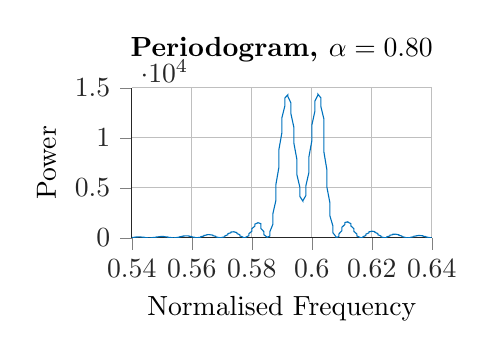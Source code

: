 % This file was created by matlab2tikz v0.4.7 (commit fd1f91e81f99952e85a7de453e57b338734fa875) running on MATLAB 8.4.
% Copyright (c) 2008--2014, Nico Schlömer <nico.schloemer@gmail.com>
% All rights reserved.
% Minimal pgfplots version: 1.3
% 
% The latest updates can be retrieved from
%   http://www.mathworks.com/matlabcentral/fileexchange/22022-matlab2tikz
% where you can also make suggestions and rate matlab2tikz.
% 
%
% defining custom colors
\definecolor{mycolor1}{rgb}{0.0,0.447,0.741}%
%
\begin{tikzpicture}

\begin{axis}[%
width=1.5in,
height=0.75in,
scale only axis,
every outer x axis line/.append style={white!15!black},
every x tick label/.append style={font=\color{white!15!black}},
xmin=0.54,
xmax=0.64,
xlabel={Normalised Frequency},
xmajorgrids,
every outer y axis line/.append style={white!15!black},
every y tick label/.append style={font=\color{white!15!black}},
tick align = outside,
ymin=0,
ymax=15000,
ylabel={Power},
ymajorgrids,
title style={font=\bfseries},
title={Periodogram, $\alpha=0.80$},
axis x line*=bottom,
axis y line*=left
]
\addplot [color=mycolor1,solid,forget plot]
  table[row sep=crcr]{-1	2.51e-26\\
-1.0	0.281\\
-0.999	1.083\\
-0.999	2.284\\
-0.998	3.701\\
-0.998	5.12\\
-0.997	6.325\\
-0.997	7.135\\
-0.996	7.426\\
-0.996	7.153\\
-0.995	6.359\\
-0.995	5.164\\
-0.994	3.748\\
-0.994	2.327\\
-0.993	1.117\\
-0.993	0.3\\
-0.992	0.0\\
-0.992	0.264\\
-0.991	1.052\\
-0.991	2.244\\
-0.99	3.659\\
-0.99	5.083\\
-0.989	6.301\\
-0.989	7.127\\
-0.988	7.437\\
-0.988	7.182\\
-0.987	6.403\\
-0.987	5.216\\
-0.986	3.802\\
-0.986	2.375\\
-0.985	1.152\\
-0.985	0.319\\
-0.984	0.001\\
-0.984	0.248\\
-0.983	1.023\\
-0.983	2.207\\
-0.982	3.623\\
-0.982	5.055\\
-0.981	6.286\\
-0.981	7.13\\
-0.98	7.459\\
-0.98	7.222\\
-0.979	6.456\\
-0.979	5.276\\
-0.979	3.861\\
-0.978	2.427\\
-0.978	1.19\\
-0.977	0.339\\
-0.977	0.003\\
-0.976	0.233\\
-0.976	0.995\\
-0.975	2.174\\
-0.975	3.592\\
-0.974	5.034\\
-0.974	6.281\\
-0.973	7.144\\
-0.973	7.493\\
-0.972	7.273\\
-0.972	6.519\\
-0.971	5.345\\
-0.971	3.928\\
-0.97	2.483\\
-0.97	1.231\\
-0.969	0.36\\
-0.969	0.005\\
-0.968	0.218\\
-0.968	0.969\\
-0.967	2.145\\
-0.967	3.567\\
-0.966	5.02\\
-0.966	6.285\\
-0.965	7.169\\
-0.965	7.538\\
-0.964	7.336\\
-0.964	6.593\\
-0.963	5.423\\
-0.963	4.001\\
-0.962	2.545\\
-0.962	1.274\\
-0.961	0.383\\
-0.961	0.007\\
-0.96	0.204\\
-0.96	0.945\\
-0.959	2.119\\
-0.959	3.547\\
-0.958	5.014\\
-0.958	6.298\\
-0.958	7.204\\
-0.957	7.595\\
-0.957	7.41\\
-0.956	6.678\\
-0.956	5.51\\
-0.955	4.082\\
-0.955	2.611\\
-0.954	1.321\\
-0.954	0.408\\
-0.953	0.011\\
-0.953	0.191\\
-0.952	0.923\\
-0.952	2.095\\
-0.951	3.532\\
-0.951	5.016\\
-0.95	6.321\\
-0.95	7.251\\
-0.949	7.664\\
-0.949	7.497\\
-0.948	6.775\\
-0.948	5.607\\
-0.947	4.17\\
-0.947	2.683\\
-0.946	1.371\\
-0.946	0.434\\
-0.945	0.015\\
-0.945	0.178\\
-0.944	0.901\\
-0.944	2.075\\
-0.943	3.523\\
-0.943	5.025\\
-0.942	6.354\\
-0.942	7.31\\
-0.941	7.746\\
-0.941	7.596\\
-0.94	6.883\\
-0.94	5.714\\
-0.939	4.267\\
-0.939	2.761\\
-0.938	1.424\\
-0.938	0.461\\
-0.938	0.019\\
-0.937	0.166\\
-0.937	0.882\\
-0.936	2.058\\
-0.936	3.518\\
-0.935	5.042\\
-0.935	6.398\\
-0.934	7.381\\
-0.934	7.842\\
-0.933	7.71\\
-0.933	7.005\\
-0.932	5.833\\
-0.932	4.373\\
-0.931	2.845\\
-0.931	1.482\\
-0.93	0.491\\
-0.93	0.025\\
-0.929	0.155\\
-0.929	0.863\\
-0.928	2.044\\
-0.928	3.519\\
-0.927	5.066\\
-0.927	6.451\\
-0.926	7.464\\
-0.926	7.951\\
-0.925	7.837\\
-0.925	7.14\\
-0.924	5.964\\
-0.924	4.488\\
-0.923	2.936\\
-0.923	1.543\\
-0.922	0.523\\
-0.922	0.031\\
-0.921	0.144\\
-0.921	0.846\\
-0.92	2.033\\
-0.92	3.526\\
-0.919	5.1\\
-0.919	6.516\\
-0.918	7.561\\
-0.918	8.075\\
-0.917	7.98\\
-0.917	7.29\\
-0.917	6.108\\
-0.916	4.614\\
-0.916	3.035\\
-0.915	1.61\\
-0.915	0.557\\
-0.914	0.038\\
-0.914	0.133\\
-0.913	0.83\\
-0.913	2.024\\
-0.912	3.538\\
-0.912	5.141\\
-0.911	6.593\\
-0.911	7.672\\
-0.91	8.216\\
-0.91	8.14\\
-0.909	7.455\\
-0.909	6.266\\
-0.908	4.751\\
-0.908	3.142\\
-0.907	1.682\\
-0.907	0.595\\
-0.906	0.046\\
-0.906	0.123\\
-0.905	0.815\\
-0.905	2.019\\
-0.904	3.556\\
-0.904	5.192\\
-0.903	6.682\\
-0.903	7.799\\
-0.902	8.373\\
-0.902	8.317\\
-0.901	7.638\\
-0.901	6.439\\
-0.9	4.901\\
-0.9	3.258\\
-0.899	1.76\\
-0.899	0.635\\
-0.898	0.056\\
-0.898	0.113\\
-0.897	0.801\\
-0.897	2.017\\
-0.896	3.58\\
-0.896	5.253\\
-0.896	6.784\\
-0.895	7.941\\
-0.895	8.548\\
-0.894	8.513\\
-0.894	7.839\\
-0.893	6.629\\
-0.893	5.065\\
-0.892	3.384\\
-0.892	1.844\\
-0.891	0.678\\
-0.891	0.066\\
-0.89	0.104\\
-0.89	0.788\\
-0.889	2.018\\
-0.889	3.61\\
-0.888	5.323\\
-0.888	6.9\\
-0.887	8.101\\
-0.887	8.743\\
-0.886	8.73\\
-0.886	8.06\\
-0.885	6.836\\
-0.885	5.243\\
-0.884	3.522\\
-0.884	1.935\\
-0.883	0.725\\
-0.883	0.078\\
-0.882	0.095\\
-0.882	0.777\\
-0.881	2.023\\
-0.881	3.647\\
-0.88	5.405\\
-0.88	7.031\\
-0.879	8.279\\
-0.879	8.96\\
-0.878	8.969\\
-0.878	8.304\\
-0.877	7.064\\
-0.877	5.437\\
-0.876	3.671\\
-0.876	2.034\\
-0.875	0.776\\
-0.875	0.091\\
-0.875	0.086\\
-0.874	0.766\\
-0.874	2.03\\
-0.873	3.691\\
-0.873	5.498\\
-0.872	7.179\\
-0.872	8.479\\
-0.871	9.2\\
-0.871	9.233\\
-0.87	8.571\\
-0.87	7.313\\
-0.869	5.65\\
-0.869	3.834\\
-0.868	2.142\\
-0.868	0.832\\
-0.867	0.106\\
-0.867	0.078\\
-0.866	0.756\\
-0.866	2.042\\
-0.865	3.743\\
-0.865	5.604\\
-0.864	7.344\\
-0.864	8.7\\
-0.863	9.466\\
-0.863	9.525\\
-0.862	8.865\\
-0.862	7.587\\
-0.861	5.883\\
-0.861	4.013\\
-0.86	2.26\\
-0.86	0.893\\
-0.859	0.123\\
-0.859	0.07\\
-0.858	0.748\\
-0.858	2.057\\
-0.857	3.803\\
-0.857	5.723\\
-0.856	7.529\\
-0.856	8.947\\
-0.855	9.76\\
-0.855	9.846\\
-0.854	9.189\\
-0.854	7.888\\
-0.854	6.139\\
-0.853	4.208\\
-0.853	2.388\\
-0.852	0.96\\
-0.852	0.141\\
-0.851	0.063\\
-0.851	0.741\\
-0.85	2.076\\
-0.85	3.872\\
-0.849	5.858\\
-0.849	7.735\\
-0.848	9.22\\
-0.848	10.086\\
-0.847	10.202\\
-0.847	9.547\\
-0.846	8.219\\
-0.846	6.42\\
-0.845	4.422\\
-0.845	2.53\\
-0.844	1.033\\
-0.844	0.163\\
-0.843	0.056\\
-0.843	0.734\\
-0.842	2.1\\
-0.842	3.951\\
-0.841	6.009\\
-0.841	7.966\\
-0.84	9.524\\
-0.84	10.447\\
-0.839	10.595\\
-0.839	9.941\\
-0.838	8.585\\
-0.838	6.73\\
-0.837	4.658\\
-0.837	2.686\\
-0.836	1.114\\
-0.836	0.187\\
-0.835	0.049\\
-0.835	0.729\\
-0.834	2.128\\
-0.834	4.04\\
-0.833	6.179\\
-0.833	8.223\\
-0.833	9.862\\
-0.832	10.848\\
-0.832	11.03\\
-0.831	10.377\\
-0.831	8.988\\
-0.83	7.072\\
-0.83	4.919\\
-0.829	2.857\\
-0.829	1.204\\
-0.828	0.214\\
-0.828	0.043\\
-0.827	0.725\\
-0.827	2.162\\
-0.826	4.142\\
-0.826	6.37\\
-0.825	8.509\\
-0.825	10.238\\
-0.824	11.293\\
-0.824	11.512\\
-0.823	10.861\\
-0.823	9.435\\
-0.822	7.45\\
-0.822	5.207\\
-0.821	3.048\\
-0.821	1.303\\
-0.82	0.244\\
-0.82	0.038\\
-0.819	0.722\\
-0.819	2.201\\
-0.818	4.257\\
-0.818	6.583\\
-0.817	8.829\\
-0.817	10.657\\
-0.816	11.788\\
-0.816	12.049\\
-0.815	11.398\\
-0.815	9.931\\
-0.814	7.87\\
-0.814	5.527\\
-0.813	3.259\\
-0.813	1.415\\
-0.812	0.279\\
-0.812	0.033\\
-0.812	0.721\\
-0.811	2.247\\
-0.811	4.387\\
-0.81	6.823\\
-0.81	9.188\\
-0.809	11.125\\
-0.809	12.34\\
-0.808	12.647\\
-0.808	11.997\\
-0.807	10.484\\
-0.807	8.338\\
-0.806	5.884\\
-0.806	3.495\\
-0.805	1.539\\
-0.805	0.319\\
-0.804	0.028\\
-0.804	0.721\\
-0.803	2.3\\
-0.803	4.534\\
-0.802	7.092\\
-0.802	9.589\\
-0.801	11.648\\
-0.801	12.958\\
-0.8	13.316\\
-0.8	12.666\\
-0.799	11.102\\
-0.799	8.861\\
-0.798	6.282\\
-0.798	3.759\\
-0.797	1.679\\
-0.797	0.364\\
-0.796	0.025\\
-0.796	0.722\\
-0.795	2.36\\
-0.795	4.7\\
-0.794	7.395\\
-0.794	10.04\\
-0.793	12.236\\
-0.793	13.651\\
-0.792	14.066\\
-0.792	13.416\\
-0.792	11.796\\
-0.791	9.449\\
-0.791	6.73\\
-0.79	4.056\\
-0.79	1.836\\
-0.789	0.417\\
-0.789	0.022\\
-0.788	0.725\\
-0.788	2.43\\
-0.787	4.889\\
-0.787	7.737\\
-0.786	10.548\\
-0.786	12.898\\
-0.785	14.431\\
-0.785	14.911\\
-0.784	14.261\\
-0.784	12.577\\
-0.783	10.111\\
-0.783	7.236\\
-0.782	4.392\\
-0.782	2.015\\
-0.781	0.477\\
-0.781	0.021\\
-0.78	0.73\\
-0.78	2.51\\
-0.779	5.102\\
-0.779	8.124\\
-0.778	11.123\\
-0.778	13.647\\
-0.777	15.314\\
-0.777	15.867\\
-0.776	15.218\\
-0.776	13.461\\
-0.775	10.86\\
-0.775	7.809\\
-0.774	4.773\\
-0.774	2.22\\
-0.773	0.547\\
-0.773	0.021\\
-0.772	0.737\\
-0.772	2.602\\
-0.771	5.346\\
-0.771	8.564\\
-0.771	11.775\\
-0.77	14.497\\
-0.77	16.316\\
-0.769	16.952\\
-0.769	16.305\\
-0.768	14.467\\
-0.768	11.714\\
-0.767	8.462\\
-0.767	5.209\\
-0.766	2.454\\
-0.766	0.628\\
-0.765	0.022\\
-0.765	0.746\\
-0.764	2.707\\
-0.764	5.624\\
-0.763	9.066\\
-0.763	12.52\\
-0.762	15.467\\
-0.762	17.46\\
-0.761	18.193\\
-0.761	17.548\\
-0.76	15.618\\
-0.76	12.692\\
-0.759	9.212\\
-0.759	5.71\\
-0.758	2.725\\
-0.758	0.723\\
-0.757	0.026\\
-0.757	0.759\\
-0.756	2.829\\
-0.756	5.943\\
-0.755	9.641\\
-0.755	13.374\\
-0.754	16.581\\
-0.754	18.774\\
-0.753	19.618\\
-0.753	18.978\\
-0.752	16.943\\
-0.752	13.819\\
-0.751	10.077\\
-0.751	6.289\\
-0.75	3.039\\
-0.75	0.836\\
-0.75	0.033\\
-0.749	0.774\\
-0.749	2.971\\
-0.748	6.311\\
-0.748	10.305\\
-0.747	14.36\\
-0.747	17.867\\
-0.746	20.293\\
-0.746	21.267\\
-0.745	20.633\\
-0.745	18.48\\
-0.744	15.128\\
-0.744	11.083\\
-0.743	6.965\\
-0.743	3.408\\
-0.742	0.97\\
-0.742	0.042\\
-0.741	0.793\\
-0.741	3.135\\
-0.74	6.738\\
-0.74	11.076\\
-0.739	15.505\\
-0.739	19.362\\
-0.738	22.061\\
-0.738	23.189\\
-0.737	22.565\\
-0.737	20.275\\
-0.736	16.659\\
-0.736	12.263\\
-0.735	7.76\\
-0.735	3.844\\
-0.734	1.13\\
-0.734	0.057\\
-0.733	0.817\\
-0.733	3.327\\
-0.732	7.237\\
-0.732	11.977\\
-0.731	16.847\\
-0.731	21.115\\
-0.73	24.137\\
-0.73	25.448\\
-0.729	24.838\\
-0.729	22.39\\
-0.729	18.466\\
-0.728	13.659\\
-0.728	8.703\\
-0.727	4.364\\
-0.727	1.324\\
-0.726	0.077\\
-0.726	0.846\\
-0.725	3.554\\
-0.725	7.825\\
-0.724	13.041\\
-0.724	18.431\\
-0.723	23.19\\
-0.723	26.596\\
-0.722	28.128\\
-0.722	27.539\\
-0.721	24.908\\
-0.721	20.621\\
-0.72	15.327\\
-0.72	9.833\\
-0.719	4.991\\
-0.719	1.562\\
-0.718	0.104\\
-0.718	0.882\\
-0.717	3.823\\
-0.717	8.524\\
-0.716	14.307\\
-0.716	20.322\\
-0.715	25.669\\
-0.715	29.541\\
-0.714	31.342\\
-0.714	30.784\\
-0.713	27.937\\
-0.713	23.22\\
-0.712	17.343\\
-0.712	11.205\\
-0.711	5.756\\
-0.711	1.856\\
-0.71	0.142\\
-0.71	0.927\\
-0.709	4.146\\
-0.709	9.364\\
-0.708	15.833\\
-0.708	22.604\\
-0.708	28.669\\
-0.707	33.109\\
-0.707	35.244\\
-0.706	34.731\\
-0.706	31.63\\
-0.705	26.395\\
-0.705	19.813\\
-0.704	12.891\\
-0.704	6.702\\
-0.703	2.225\\
-0.703	0.194\\
-0.702	0.982\\
-0.702	4.537\\
-0.701	10.386\\
-0.701	17.695\\
-0.7	25.396\\
-0.7	32.346\\
-0.699	37.493\\
-0.699	40.048\\
-0.698	39.601\\
-0.698	36.196\\
-0.697	30.331\\
-0.697	22.885\\
-0.696	14.996\\
-0.696	7.891\\
-0.695	2.695\\
-0.695	0.266\\
-0.694	1.052\\
-0.694	5.019\\
-0.693	11.647\\
-0.693	20.0\\
-0.692	28.865\\
-0.692	36.925\\
-0.691	42.966\\
-0.691	46.059\\
-0.69	45.71\\
-0.69	41.939\\
-0.689	35.295\\
-0.689	26.772\\
-0.688	17.672\\
-0.688	9.412\\
-0.688	3.306\\
-0.687	0.366\\
-0.687	1.14\\
-0.686	5.619\\
-0.686	13.229\\
-0.685	22.907\\
-0.685	33.252\\
-0.684	42.735\\
-0.684	49.93\\
-0.683	53.729\\
-0.683	53.524\\
-0.682	49.307\\
-0.682	41.683\\
-0.681	31.792\\
-0.681	21.145\\
-0.68	11.402\\
-0.68	4.118\\
-0.679	0.509\\
-0.679	1.254\\
-0.678	6.383\\
-0.678	15.256\\
-0.677	26.648\\
-0.677	38.921\\
-0.676	50.27\\
-0.676	58.988\\
-0.675	63.737\\
-0.675	63.753\\
-0.674	58.983\\
-0.674	50.103\\
-0.673	38.438\\
-0.673	25.768\\
-0.672	14.071\\
-0.672	5.225\\
-0.671	0.716\\
-0.671	1.404\\
-0.67	7.377\\
-0.67	17.915\\
-0.669	31.584\\
-0.669	46.438\\
-0.668	60.3\\
-0.668	71.094\\
-0.667	77.16\\
-0.667	77.524\\
-0.667	72.059\\
-0.666	61.53\\
-0.666	47.5\\
-0.665	32.109\\
-0.665	17.765\\
-0.664	6.783\\
-0.664	1.024\\
-0.663	1.606\\
-0.663	8.705\\
-0.662	21.506\\
-0.662	38.301\\
-0.661	56.723\\
-0.661	74.092\\
-0.66	87.814\\
-0.66	95.782\\
-0.659	96.712\\
-0.659	90.363\\
-0.658	77.605\\
-0.658	60.321\\
-0.657	41.143\\
-0.657	23.082\\
-0.656	9.067\\
-0.656	1.504\\
-0.655	1.887\\
-0.655	10.541\\
-0.654	26.538\\
-0.654	47.797\\
-0.653	71.364\\
-0.653	93.842\\
-0.652	111.889\\
-0.652	122.738\\
-0.651	124.636\\
-0.651	117.149\\
-0.65	101.272\\
-0.65	79.325\\
-0.649	54.648\\
-0.649	31.121\\
-0.648	12.593\\
-0.648	2.288\\
-0.647	2.292\\
-0.647	13.191\\
-0.646	33.926\\
-0.646	61.894\\
-0.646	93.289\\
-0.645	123.639\\
-0.645	148.465\\
-0.644	163.969\\
-0.644	167.641\\
-0.643	158.694\\
-0.643	138.257\\
-0.642	109.279\\
-0.642	76.153\\
-0.641	44.105\\
-0.641	18.425\\
-0.64	3.665\\
-0.64	2.909\\
-0.639	17.234\\
-0.639	45.461\\
-0.638	84.231\\
-0.638	128.426\\
-0.637	171.865\\
-0.637	208.21\\
-0.636	231.925\\
-0.636	239.164\\
-0.635	228.441\\
-0.635	200.98\\
-0.634	160.655\\
-0.634	113.539\\
-0.633	67.083\\
-0.633	29.051\\
-0.632	6.347\\
-0.632	3.918\\
-0.631	23.885\\
-0.631	65.072\\
-0.63	122.998\\
-0.63	190.379\\
-0.629	258.082\\
-0.629	316.415\\
-0.628	356.579\\
-0.628	372.067\\
-0.627	359.804\\
-0.627	320.831\\
-0.626	260.418\\
-0.626	187.525\\
-0.625	113.692\\
-0.625	51.446\\
-0.625	12.469\\
-0.624	5.756\\
-0.624	36.066\\
-0.623	102.89\\
-0.623	200.15\\
-0.622	316.712\\
-0.622	437.7\\
-0.621	546.466\\
-0.621	626.989\\
-0.62	666.368\\
-0.62	657.043\\
-0.619	598.41\\
-0.619	497.537\\
-0.618	368.795\\
-0.618	232.378\\
-0.617	111.834\\
-0.617	30.866\\
-0.616	9.827\\
-0.616	62.36\\
-0.615	192.701\\
-0.615	394.082\\
-0.614	648.572\\
-0.614	928.513\\
-0.613	1199.529\\
-0.613	1424.82\\
-0.612	1570.316\\
-0.612	1610.065\\
-0.611	1531.16\\
-0.611	1337.51\\
-0.61	1051.852\\
-0.61	715.551\\
-0.609	386.016\\
-0.609	131.801\\
-0.608	25.791\\
-0.608	137.107\\
-0.607	522.603\\
-0.607	1218.903\\
-0.606	2235.974\\
-0.606	3553.082\\
-0.605	5117.786\\
-0.605	6848.294\\
-0.604	8639.167\\
-0.604	10369.94\\
-0.604	11915.918\\
-0.603	13160.09\\
-0.603	14004.943\\
-0.602	14382.923\\
-0.602	14264.357\\
-0.601	13661.913\\
-0.601	12630.988\\
-0.6	11265.855\\
-0.6	9691.819\\
-0.599	8054.11\\
-0.599	6504.544\\
-0.598	5187.294\\
-0.598	4225.189\\
-0.597	3707.951\\
-0.597	3683.562\\
-0.596	4153.662\\
-0.596	5073.444\\
-0.595	6356.058\\
-0.595	7881.044\\
-0.594	9505.943\\
-0.594	11079.867\\
-0.593	12457.644\\
-0.593	13513.127\\
-0.592	14150.346\\
-0.592	14311.437\\
-0.591	13980.666\\
-0.591	13184.255\\
-0.59	11986.182\\
-0.59	10480.538\\
-0.589	8781.353\\
-0.589	7011.035\\
-0.588	5288.661\\
-0.588	3719.313\\
-0.587	2385.492\\
-0.587	1341.36\\
-0.586	610.225\\
-0.586	185.306\\
-0.585	33.473\\
-0.585	101.344\\
-0.584	322.904\\
-0.584	627.723\\
-0.583	948.816\\
-0.583	1229.333\\
-0.583	1427.428\\
-0.582	1518.938\\
-0.582	1497.769\\
-0.581	1374.156\\
-0.581	1171.206\\
-0.58	920.296\\
-0.58	655.987\\
-0.579	411.102\\
-0.579	212.58\\
-0.578	78.509\\
-0.578	16.625\\
-0.577	24.313\\
-0.577	89.965\\
-0.576	195.403\\
-0.576	318.954\\
-0.575	438.705\\
-0.575	535.503\\
-0.574	595.319\\
-0.574	610.714\\
-0.573	581.283\\
-0.573	513.103\\
-0.572	417.339\\
-0.572	308.257\\
-0.571	200.973\\
-0.571	109.255\\
-0.57	43.682\\
-0.57	10.389\\
-0.569	10.52\\
-0.569	40.426\\
-0.568	92.521\\
-0.568	156.631\\
-0.567	221.62\\
-0.567	277.037\\
-0.566	314.559\\
-0.566	329.038\\
-0.565	319.029\\
-0.565	286.757\\
-0.564	237.564\\
-0.564	178.943\\
-0.563	119.331\\
-0.563	66.826\\
-0.562	28.047\\
-0.562	7.253\\
-0.562	5.873\\
-0.561	22.451\\
-0.561	53.023\\
-0.56	91.826\\
-0.56	132.235\\
-0.559	167.77\\
-0.559	193.026\\
-0.558	204.404\\
-0.558	200.538\\
-0.557	182.379\\
-0.557	152.936\\
-0.556	116.734\\
-0.556	79.077\\
-0.555	45.234\\
-0.555	19.672\\
-0.554	5.439\\
-0.554	3.786\\
-0.553	14.068\\
-0.553	33.927\\
-0.552	59.715\\
-0.552	87.086\\
-0.551	111.668\\
-0.551	129.702\\
-0.55	138.567\\
-0.55	137.115\\
-0.549	125.777\\
-0.549	106.429\\
-0.548	82.057\\
-0.548	56.267\\
-0.547	32.734\\
-0.547	14.652\\
-0.546	4.287\\
-0.546	2.678\\
-0.545	9.534\\
-0.545	23.33\\
-0.544	41.581\\
-0.544	61.241\\
-0.543	79.182\\
-0.543	92.653\\
-0.542	99.674\\
-0.542	99.297\\
-0.542	91.711\\
-0.541	78.169\\
-0.541	60.765\\
-0.54	42.092\\
-0.54	24.84\\
-0.539	11.398\\
-0.539	3.506\\
-0.538	2.023\\
-0.538	6.83\\
-0.537	16.883\\
-0.537	30.396\\
-0.536	45.133\\
-0.536	58.758\\
-0.535	69.177\\
-0.535	74.847\\
-0.534	74.983\\
-0.534	69.653\\
-0.533	59.735\\
-0.533	46.764\\
-0.532	32.68\\
-0.532	19.532\\
-0.531	9.163\\
-0.531	2.948\\
-0.53	1.604\\
-0.53	5.101\\
-0.529	12.691\\
-0.529	23.043\\
-0.528	34.455\\
-0.528	45.122\\
-0.527	53.404\\
-0.527	58.068\\
-0.526	58.458\\
-0.526	54.575\\
-0.525	47.058\\
-0.525	37.071\\
-0.524	26.113\\
-0.524	15.788\\
-0.523	7.558\\
-0.523	2.535\\
-0.522	1.321\\
-0.522	3.936\\
-0.521	9.827\\
-0.521	17.971\\
-0.521	27.036\\
-0.52	35.592\\
-0.52	42.322\\
-0.519	46.222\\
-0.519	46.735\\
-0.518	43.826\\
-0.518	37.975\\
-0.517	30.087\\
-0.517	21.349\\
-0.516	13.046\\
-0.516	6.364\\
-0.515	2.218\\
-0.515	1.121\\
-0.514	3.119\\
-0.514	7.793\\
-0.513	14.338\\
-0.513	21.688\\
-0.512	28.686\\
-0.512	34.256\\
-0.511	37.562\\
-0.511	38.13\\
-0.51	35.904\\
-0.51	31.251\\
-0.509	24.891\\
-0.509	17.784\\
-0.508	10.978\\
-0.508	5.451\\
-0.507	1.97\\
-0.507	0.975\\
-0.506	2.527\\
-0.506	6.302\\
-0.505	11.655\\
-0.505	17.717\\
-0.504	23.534\\
-0.504	28.214\\
-0.503	31.051\\
-0.503	31.636\\
-0.502	29.903\\
-0.502	26.138\\
-0.501	20.923\\
-0.501	15.046\\
-0.5	9.377\\
-0.5	4.736\\
-0.5	1.771\\
-0.499	0.865\\
-0.499	2.086\\
-0.498	5.181\\
-0.498	9.623\\
-0.497	14.694\\
-0.497	19.597\\
-0.496	23.579\\
-0.496	26.04\\
-0.495	26.621\\
-0.495	25.254\\
-0.494	22.162\\
-0.494	17.825\\
-0.493	12.898\\
-0.493	8.113\\
-0.492	4.165\\
-0.492	1.608\\
-0.491	0.78\\
-0.491	1.751\\
-0.49	4.32\\
-0.49	8.052\\
-0.489	12.345\\
-0.489	16.525\\
-0.488	19.951\\
-0.488	22.105\\
-0.487	22.673\\
-0.487	21.582\\
-0.486	19.012\\
-0.486	15.361\\
-0.485	11.183\\
-0.485	7.097\\
-0.484	3.7\\
-0.484	1.473\\
-0.483	0.714\\
-0.483	1.492\\
-0.482	3.647\\
-0.482	6.816\\
-0.481	10.488\\
-0.481	14.088\\
-0.48	17.063\\
-0.48	18.964\\
-0.479	19.511\\
-0.479	18.634\\
-0.479	16.475\\
-0.478	13.371\\
-0.478	9.79\\
-0.477	6.267\\
-0.477	3.317\\
-0.476	1.36\\
-0.476	0.66\\
-0.475	1.288\\
-0.475	3.113\\
-0.474	5.827\\
-0.474	8.997\\
-0.473	12.125\\
-0.473	14.73\\
-0.472	16.42\\
-0.472	16.944\\
-0.471	16.233\\
-0.471	14.404\\
-0.47	11.74\\
-0.47	8.645\\
-0.469	5.581\\
-0.469	2.997\\
-0.468	1.264\\
-0.468	0.617\\
-0.467	1.125\\
-0.467	2.682\\
-0.466	5.027\\
-0.466	7.784\\
-0.465	10.523\\
-0.465	12.821\\
-0.464	14.332\\
-0.464	14.832\\
-0.463	14.253\\
-0.463	12.691\\
-0.462	10.387\\
-0.462	7.691\\
-0.461	5.006\\
-0.461	2.727\\
-0.46	1.182\\
-0.46	0.582\\
-0.459	0.994\\
-0.459	2.332\\
-0.458	4.371\\
-0.458	6.787\\
-0.458	9.2\\
-0.457	11.241\\
-0.457	12.6\\
-0.456	13.076\\
-0.456	12.603\\
-0.455	11.259\\
-0.455	9.253\\
-0.454	6.889\\
-0.454	4.52\\
-0.453	2.497\\
-0.453	1.11\\
-0.452	0.552\\
-0.452	0.887\\
-0.451	2.043\\
-0.451	3.829\\
-0.45	5.958\\
-0.45	8.098\\
-0.449	9.92\\
-0.449	11.149\\
-0.448	11.601\\
-0.448	11.214\\
-0.447	10.051\\
-0.447	8.293\\
-0.446	6.207\\
-0.446	4.106\\
-0.445	2.299\\
-0.445	1.048\\
-0.444	0.527\\
-0.444	0.799\\
-0.443	1.804\\
-0.443	3.375\\
-0.442	5.262\\
-0.442	7.17\\
-0.441	8.806\\
-0.441	9.922\\
-0.44	10.351\\
-0.44	10.034\\
-0.439	9.023\\
-0.439	7.474\\
-0.438	5.624\\
-0.438	3.749\\
-0.438	2.127\\
-0.437	0.993\\
-0.437	0.506\\
-0.436	0.726\\
-0.436	1.604\\
-0.435	2.994\\
-0.435	4.674\\
-0.434	6.383\\
-0.434	7.858\\
-0.433	8.876\\
-0.433	9.284\\
-0.432	9.024\\
-0.432	8.141\\
-0.431	6.77\\
-0.431	5.12\\
-0.43	3.44\\
-0.43	1.977\\
-0.429	0.945\\
-0.429	0.489\\
-0.428	0.665\\
-0.428	1.435\\
-0.427	2.67\\
-0.427	4.173\\
-0.426	5.711\\
-0.426	7.047\\
-0.425	7.978\\
-0.425	8.365\\
-0.424	8.154\\
-0.424	7.378\\
-0.423	6.16\\
-0.423	4.683\\
-0.422	3.17\\
-0.422	1.845\\
-0.421	0.902\\
-0.421	0.473\\
-0.42	0.614\\
-0.42	1.292\\
-0.419	2.393\\
-0.419	3.744\\
-0.418	5.133\\
-0.418	6.347\\
-0.417	7.202\\
-0.417	7.57\\
-0.417	7.398\\
-0.416	6.716\\
-0.416	5.628\\
-0.415	4.3\\
-0.415	2.933\\
-0.414	1.728\\
-0.414	0.863\\
-0.413	0.46\\
-0.413	0.571\\
-0.412	1.169\\
-0.412	2.156\\
-0.411	3.373\\
-0.411	4.633\\
-0.41	5.74\\
-0.41	6.528\\
-0.409	6.878\\
-0.409	6.739\\
-0.408	6.136\\
-0.408	5.161\\
-0.407	3.964\\
-0.407	2.723\\
-0.406	1.625\\
-0.406	0.829\\
-0.405	0.449\\
-0.405	0.535\\
-0.404	1.065\\
-0.404	1.95\\
-0.403	3.052\\
-0.403	4.198\\
-0.402	5.211\\
-0.402	5.939\\
-0.401	6.272\\
-0.401	6.161\\
-0.4	5.626\\
-0.4	4.75\\
-0.399	3.666\\
-0.399	2.537\\
-0.398	1.532\\
-0.398	0.798\\
-0.397	0.439\\
-0.397	0.504\\
-0.396	0.974\\
-0.396	1.772\\
-0.396	2.772\\
-0.395	3.817\\
-0.395	4.747\\
-0.394	5.421\\
-0.394	5.738\\
-0.393	5.651\\
-0.393	5.176\\
-0.392	4.386\\
-0.392	3.402\\
-0.391	2.372\\
-0.391	1.449\\
-0.39	0.77\\
-0.39	0.431\\
-0.389	0.477\\
-0.389	0.896\\
-0.388	1.617\\
-0.388	2.527\\
-0.387	3.483\\
-0.387	4.339\\
-0.386	4.964\\
-0.386	5.266\\
-0.385	5.199\\
-0.385	4.776\\
-0.384	4.062\\
-0.384	3.166\\
-0.383	2.223\\
-0.383	1.375\\
-0.382	0.744\\
-0.382	0.423\\
-0.381	0.455\\
-0.381	0.828\\
-0.38	1.482\\
-0.38	2.311\\
-0.379	3.188\\
-0.379	3.978\\
-0.378	4.56\\
-0.378	4.847\\
-0.377	4.797\\
-0.377	4.419\\
-0.376	3.772\\
-0.376	2.955\\
-0.375	2.09\\
-0.375	1.307\\
-0.375	0.721\\
-0.374	0.417\\
-0.374	0.436\\
-0.373	0.769\\
-0.373	1.362\\
-0.372	2.121\\
-0.372	2.927\\
-0.371	3.657\\
-0.371	4.199\\
-0.37	4.473\\
-0.37	4.438\\
-0.369	4.1\\
-0.369	3.513\\
-0.368	2.765\\
-0.368	1.97\\
-0.367	1.246\\
-0.367	0.7\\
-0.366	0.411\\
-0.366	0.419\\
-0.365	0.718\\
-0.365	1.257\\
-0.364	1.952\\
-0.364	2.695\\
-0.363	3.371\\
-0.363	3.878\\
-0.362	4.139\\
-0.362	4.116\\
-0.361	3.813\\
-0.361	3.279\\
-0.36	2.593\\
-0.36	1.861\\
-0.359	1.19\\
-0.359	0.681\\
-0.358	0.407\\
-0.358	0.405\\
-0.357	0.673\\
-0.357	1.164\\
-0.356	1.802\\
-0.356	2.488\\
-0.355	3.115\\
-0.355	3.589\\
-0.354	3.839\\
-0.354	3.826\\
-0.354	3.555\\
-0.353	3.068\\
-0.353	2.438\\
-0.352	1.761\\
-0.352	1.139\\
-0.351	0.663\\
-0.351	0.402\\
-0.35	0.393\\
-0.35	0.633\\
-0.349	1.082\\
-0.349	1.669\\
-0.348	2.303\\
-0.348	2.886\\
-0.347	3.33\\
-0.347	3.568\\
-0.346	3.565\\
-0.346	3.321\\
-0.345	2.876\\
-0.345	2.297\\
-0.344	1.671\\
-0.344	1.093\\
-0.343	0.647\\
-0.343	0.399\\
-0.342	0.383\\
-0.342	0.598\\
-0.341	1.009\\
-0.341	1.549\\
-0.34	2.137\\
-0.34	2.68\\
-0.339	3.096\\
-0.339	3.324\\
-0.338	3.328\\
-0.338	3.109\\
-0.337	2.702\\
-0.337	2.168\\
-0.336	1.589\\
-0.336	1.05\\
-0.335	0.632\\
-0.335	0.396\\
-0.334	0.374\\
-0.334	0.568\\
-0.333	0.943\\
-0.333	1.442\\
-0.333	1.987\\
-0.332	2.494\\
-0.332	2.885\\
-0.331	3.102\\
-0.331	3.113\\
-0.33	2.917\\
-0.33	2.544\\
-0.329	2.051\\
-0.329	1.513\\
-0.328	1.011\\
-0.328	0.618\\
-0.327	0.393\\
-0.327	0.367\\
-0.326	0.541\\
-0.326	0.885\\
-0.325	1.346\\
-0.325	1.852\\
-0.324	2.325\\
-0.324	2.694\\
-0.323	2.901\\
-0.323	2.917\\
-0.322	2.741\\
-0.322	2.399\\
-0.321	1.943\\
-0.321	1.444\\
-0.32	0.975\\
-0.32	0.606\\
-0.319	0.391\\
-0.319	0.361\\
-0.318	0.517\\
-0.318	0.833\\
-0.317	1.26\\
-0.317	1.731\\
-0.316	2.173\\
-0.316	2.519\\
-0.315	2.718\\
-0.315	2.739\\
-0.314	2.58\\
-0.314	2.266\\
-0.313	1.844\\
-0.313	1.38\\
-0.312	0.941\\
-0.312	0.594\\
-0.312	0.389\\
-0.311	0.356\\
-0.311	0.496\\
-0.31	0.787\\
-0.31	1.182\\
-0.309	1.62\\
-0.309	2.034\\
-0.308	2.361\\
-0.308	2.551\\
-0.307	2.576\\
-0.307	2.433\\
-0.306	2.144\\
-0.306	1.754\\
-0.305	1.321\\
-0.305	0.91\\
-0.304	0.583\\
-0.304	0.388\\
-0.303	0.352\\
-0.303	0.478\\
-0.302	0.745\\
-0.302	1.112\\
-0.301	1.52\\
-0.301	1.908\\
-0.3	2.216\\
-0.3	2.398\\
-0.299	2.426\\
-0.299	2.297\\
-0.298	2.032\\
-0.298	1.67\\
-0.297	1.266\\
-0.297	0.882\\
-0.296	0.574\\
-0.296	0.387\\
-0.295	0.348\\
-0.295	0.462\\
-0.294	0.708\\
-0.294	1.048\\
-0.293	1.429\\
-0.293	1.793\\
-0.292	2.083\\
-0.292	2.257\\
-0.292	2.288\\
-0.291	2.173\\
-0.291	1.928\\
-0.29	1.592\\
-0.29	1.216\\
-0.289	0.855\\
-0.289	0.564\\
-0.288	0.386\\
-0.288	0.346\\
-0.287	0.448\\
-0.287	0.674\\
-0.286	0.99\\
-0.286	1.346\\
-0.285	1.687\\
-0.285	1.962\\
-0.284	2.128\\
-0.284	2.162\\
-0.283	2.058\\
-0.283	1.832\\
-0.282	1.52\\
-0.282	1.169\\
-0.281	0.83\\
-0.281	0.556\\
-0.28	0.386\\
-0.28	0.344\\
-0.279	0.435\\
-0.279	0.644\\
-0.278	0.938\\
-0.278	1.271\\
-0.277	1.591\\
-0.277	1.851\\
-0.276	2.01\\
-0.276	2.045\\
-0.275	1.952\\
-0.275	1.744\\
-0.274	1.454\\
-0.274	1.125\\
-0.273	0.808\\
-0.273	0.548\\
-0.272	0.386\\
-0.272	0.343\\
-0.271	0.425\\
-0.271	0.618\\
-0.271	0.891\\
-0.27	1.202\\
-0.27	1.503\\
-0.269	1.748\\
-0.269	1.9\\
-0.268	1.937\\
-0.268	1.853\\
-0.267	1.662\\
-0.267	1.392\\
-0.266	1.085\\
-0.266	0.786\\
-0.265	0.541\\
-0.265	0.386\\
-0.264	0.342\\
-0.264	0.416\\
-0.263	0.593\\
-0.263	0.847\\
-0.262	1.138\\
-0.262	1.422\\
-0.261	1.654\\
-0.261	1.799\\
-0.26	1.837\\
-0.26	1.762\\
-0.259	1.585\\
-0.259	1.334\\
-0.258	1.047\\
-0.258	0.766\\
-0.257	0.535\\
-0.257	0.386\\
-0.256	0.342\\
-0.256	0.408\\
-0.255	0.572\\
-0.255	0.808\\
-0.254	1.081\\
-0.254	1.347\\
-0.253	1.566\\
-0.253	1.706\\
-0.252	1.745\\
-0.252	1.677\\
-0.251	1.514\\
-0.251	1.28\\
-0.25	1.011\\
-0.25	0.748\\
-0.25	0.529\\
-0.249	0.387\\
-0.249	0.342\\
-0.248	0.401\\
-0.248	0.552\\
-0.247	0.773\\
-0.247	1.028\\
-0.246	1.278\\
-0.246	1.486\\
-0.245	1.619\\
-0.245	1.659\\
-0.244	1.598\\
-0.244	1.448\\
-0.243	1.23\\
-0.243	0.978\\
-0.242	0.73\\
-0.242	0.523\\
-0.241	0.388\\
-0.241	0.343\\
-0.24	0.395\\
-0.24	0.535\\
-0.239	0.74\\
-0.239	0.979\\
-0.238	1.215\\
-0.238	1.411\\
-0.237	1.539\\
-0.237	1.579\\
-0.236	1.525\\
-0.236	1.386\\
-0.235	1.183\\
-0.235	0.947\\
-0.234	0.714\\
-0.234	0.518\\
-0.233	0.389\\
-0.233	0.345\\
-0.232	0.391\\
-0.232	0.52\\
-0.231	0.711\\
-0.231	0.935\\
-0.23	1.156\\
-0.23	1.342\\
-0.229	1.465\\
-0.229	1.504\\
-0.229	1.456\\
-0.228	1.328\\
-0.228	1.139\\
-0.227	0.918\\
-0.227	0.699\\
-0.226	0.514\\
-0.226	0.39\\
-0.225	0.346\\
-0.225	0.387\\
-0.224	0.506\\
-0.224	0.684\\
-0.223	0.894\\
-0.223	1.103\\
-0.222	1.279\\
-0.222	1.395\\
-0.221	1.435\\
-0.221	1.392\\
-0.22	1.274\\
-0.22	1.098\\
-0.219	0.891\\
-0.219	0.685\\
-0.218	0.51\\
-0.218	0.392\\
-0.217	0.348\\
-0.217	0.384\\
-0.216	0.494\\
-0.216	0.66\\
-0.215	0.856\\
-0.215	1.053\\
-0.214	1.219\\
-0.214	1.331\\
-0.213	1.37\\
-0.213	1.332\\
-0.212	1.223\\
-0.212	1.059\\
-0.211	0.866\\
-0.211	0.672\\
-0.21	0.506\\
-0.21	0.394\\
-0.209	0.351\\
-0.209	0.382\\
-0.208	0.484\\
-0.208	0.638\\
-0.208	0.822\\
-0.207	1.007\\
-0.207	1.164\\
-0.206	1.27\\
-0.206	1.31\\
-0.205	1.276\\
-0.205	1.176\\
-0.204	1.023\\
-0.204	0.842\\
-0.203	0.659\\
-0.203	0.503\\
-0.202	0.396\\
-0.202	0.353\\
-0.201	0.381\\
-0.201	0.475\\
-0.2	0.619\\
-0.2	0.791\\
-0.199	0.964\\
-0.199	1.113\\
-0.198	1.214\\
-0.198	1.253\\
-0.197	1.224\\
-0.197	1.131\\
-0.196	0.989\\
-0.196	0.819\\
-0.195	0.648\\
-0.195	0.5\\
-0.194	0.398\\
-0.194	0.356\\
-0.193	0.381\\
-0.193	0.467\\
-0.192	0.601\\
-0.192	0.762\\
-0.191	0.925\\
-0.191	1.065\\
-0.19	1.162\\
-0.19	1.2\\
-0.189	1.174\\
-0.189	1.089\\
-0.188	0.956\\
-0.188	0.798\\
-0.188	0.637\\
-0.187	0.497\\
-0.187	0.4\\
-0.186	0.36\\
-0.186	0.381\\
-0.185	0.46\\
-0.185	0.585\\
-0.184	0.735\\
-0.184	0.888\\
-0.183	1.021\\
-0.183	1.113\\
-0.182	1.15\\
-0.182	1.128\\
-0.181	1.049\\
-0.181	0.926\\
-0.18	0.778\\
-0.18	0.627\\
-0.179	0.495\\
-0.179	0.403\\
-0.178	0.363\\
-0.178	0.382\\
-0.177	0.454\\
-0.177	0.57\\
-0.176	0.711\\
-0.176	0.855\\
-0.175	0.98\\
-0.175	1.067\\
-0.174	1.104\\
-0.174	1.084\\
-0.173	1.012\\
-0.173	0.897\\
-0.172	0.759\\
-0.172	0.617\\
-0.171	0.493\\
-0.171	0.406\\
-0.17	0.367\\
-0.17	0.383\\
-0.169	0.45\\
-0.169	0.557\\
-0.168	0.689\\
-0.168	0.823\\
-0.167	0.941\\
-0.167	1.024\\
-0.167	1.06\\
-0.166	1.043\\
-0.166	0.976\\
-0.165	0.87\\
-0.165	0.741\\
-0.164	0.608\\
-0.164	0.492\\
-0.163	0.409\\
-0.163	0.371\\
-0.162	0.385\\
-0.162	0.446\\
-0.161	0.546\\
-0.161	0.668\\
-0.16	0.795\\
-0.16	0.905\\
-0.159	0.984\\
-0.159	1.018\\
-0.158	1.004\\
-0.158	0.943\\
-0.157	0.845\\
-0.157	0.724\\
-0.156	0.6\\
-0.156	0.491\\
-0.155	0.412\\
-0.155	0.376\\
-0.154	0.387\\
-0.154	0.444\\
-0.153	0.536\\
-0.153	0.65\\
-0.152	0.768\\
-0.152	0.872\\
-0.151	0.946\\
-0.151	0.98\\
-0.15	0.967\\
-0.15	0.911\\
-0.149	0.82\\
-0.149	0.708\\
-0.148	0.592\\
-0.148	0.49\\
-0.147	0.416\\
-0.147	0.381\\
-0.146	0.39\\
-0.146	0.442\\
-0.146	0.527\\
-0.145	0.633\\
-0.145	0.743\\
-0.144	0.841\\
-0.144	0.911\\
-0.143	0.943\\
-0.143	0.933\\
-0.142	0.881\\
-0.142	0.797\\
-0.141	0.693\\
-0.141	0.585\\
-0.14	0.489\\
-0.14	0.419\\
-0.139	0.386\\
-0.139	0.394\\
-0.138	0.441\\
-0.138	0.52\\
-0.137	0.618\\
-0.137	0.721\\
-0.136	0.812\\
-0.136	0.878\\
-0.135	0.909\\
-0.135	0.9\\
-0.134	0.853\\
-0.134	0.776\\
-0.133	0.679\\
-0.133	0.579\\
-0.132	0.489\\
-0.132	0.423\\
-0.131	0.391\\
-0.131	0.398\\
-0.13	0.441\\
-0.13	0.513\\
-0.129	0.605\\
-0.129	0.7\\
-0.128	0.785\\
-0.128	0.847\\
-0.127	0.876\\
-0.127	0.869\\
-0.126	0.826\\
-0.126	0.755\\
-0.125	0.666\\
-0.125	0.572\\
-0.125	0.489\\
-0.124	0.427\\
-0.124	0.397\\
-0.123	0.402\\
-0.123	0.441\\
-0.122	0.508\\
-0.122	0.592\\
-0.121	0.681\\
-0.121	0.76\\
-0.12	0.818\\
-0.12	0.846\\
-0.119	0.84\\
-0.119	0.801\\
-0.118	0.735\\
-0.118	0.653\\
-0.117	0.567\\
-0.117	0.489\\
-0.116	0.432\\
-0.116	0.403\\
-0.115	0.407\\
-0.115	0.443\\
-0.114	0.504\\
-0.114	0.582\\
-0.113	0.663\\
-0.113	0.736\\
-0.112	0.79\\
-0.112	0.817\\
-0.111	0.812\\
-0.111	0.777\\
-0.11	0.717\\
-0.11	0.641\\
-0.109	0.561\\
-0.109	0.49\\
-0.108	0.436\\
-0.108	0.41\\
-0.107	0.413\\
-0.107	0.445\\
-0.106	0.501\\
-0.106	0.572\\
-0.105	0.647\\
-0.105	0.715\\
-0.104	0.765\\
-0.104	0.789\\
-0.104	0.786\\
-0.103	0.754\\
-0.103	0.699\\
-0.102	0.63\\
-0.102	0.557\\
-0.101	0.491\\
-0.101	0.441\\
-0.1	0.416\\
-0.1	0.419\\
-0.099	0.448\\
-0.099	0.499\\
-0.098	0.564\\
-0.098	0.632\\
-0.097	0.695\\
-0.097	0.741\\
-0.096	0.764\\
-0.096	0.761\\
-0.095	0.732\\
-0.095	0.682\\
-0.094	0.619\\
-0.094	0.552\\
-0.093	0.492\\
-0.093	0.447\\
-0.092	0.423\\
-0.092	0.425\\
-0.091	0.451\\
-0.091	0.497\\
-0.09	0.557\\
-0.09	0.619\\
-0.089	0.676\\
-0.089	0.718\\
-0.088	0.739\\
-0.088	0.737\\
-0.087	0.711\\
-0.087	0.666\\
-0.086	0.609\\
-0.086	0.548\\
-0.085	0.493\\
-0.085	0.452\\
-0.084	0.431\\
-0.084	0.432\\
-0.083	0.455\\
-0.083	0.497\\
-0.083	0.55\\
-0.082	0.607\\
-0.082	0.659\\
-0.081	0.697\\
-0.081	0.716\\
-0.08	0.714\\
-0.08	0.691\\
-0.079	0.651\\
-0.079	0.599\\
-0.078	0.545\\
-0.078	0.495\\
-0.077	0.458\\
-0.077	0.438\\
-0.076	0.439\\
-0.076	0.46\\
-0.075	0.498\\
-0.075	0.546\\
-0.074	0.597\\
-0.074	0.643\\
-0.073	0.677\\
-0.073	0.695\\
-0.072	0.693\\
-0.072	0.672\\
-0.071	0.636\\
-0.071	0.59\\
-0.07	0.541\\
-0.07	0.497\\
-0.069	0.464\\
-0.069	0.446\\
-0.068	0.447\\
-0.068	0.466\\
-0.067	0.499\\
-0.067	0.542\\
-0.066	0.587\\
-0.066	0.628\\
-0.065	0.659\\
-0.065	0.674\\
-0.064	0.673\\
-0.064	0.654\\
-0.063	0.622\\
-0.063	0.582\\
-0.062	0.538\\
-0.062	0.499\\
-0.062	0.47\\
-0.061	0.455\\
-0.061	0.456\\
-0.06	0.472\\
-0.06	0.501\\
-0.059	0.539\\
-0.059	0.579\\
-0.058	0.615\\
-0.058	0.641\\
-0.057	0.655\\
-0.057	0.653\\
-0.056	0.637\\
-0.056	0.609\\
-0.055	0.574\\
-0.055	0.536\\
-0.054	0.502\\
-0.054	0.477\\
-0.053	0.463\\
-0.053	0.464\\
-0.052	0.479\\
-0.052	0.505\\
-0.051	0.537\\
-0.051	0.571\\
-0.05	0.602\\
-0.05	0.625\\
-0.049	0.637\\
-0.049	0.635\\
-0.048	0.621\\
-0.048	0.597\\
-0.047	0.566\\
-0.047	0.534\\
-0.046	0.505\\
-0.046	0.483\\
-0.045	0.473\\
-0.045	0.474\\
-0.044	0.487\\
-0.044	0.509\\
-0.043	0.536\\
-0.043	0.565\\
-0.042	0.591\\
-0.042	0.61\\
-0.042	0.619\\
-0.041	0.618\\
-0.041	0.605\\
-0.04	0.585\\
-0.04	0.559\\
-0.039	0.532\\
-0.039	0.508\\
-0.038	0.491\\
-0.038	0.482\\
-0.037	0.484\\
-0.037	0.495\\
-0.036	0.513\\
-0.036	0.536\\
-0.035	0.56\\
-0.035	0.581\\
-0.034	0.596\\
-0.034	0.603\\
-0.033	0.601\\
-0.033	0.59\\
-0.032	0.573\\
-0.032	0.552\\
-0.031	0.53\\
-0.031	0.512\\
-0.03	0.498\\
-0.03	0.492\\
-0.029	0.494\\
-0.029	0.504\\
-0.028	0.519\\
-0.028	0.537\\
-0.027	0.556\\
-0.027	0.572\\
-0.026	0.583\\
-0.026	0.588\\
-0.025	0.585\\
-0.025	0.576\\
-0.024	0.562\\
-0.024	0.546\\
-0.023	0.529\\
-0.023	0.515\\
-0.022	0.506\\
-0.022	0.503\\
-0.021	0.505\\
-0.021	0.513\\
-0.021	0.526\\
-0.02	0.54\\
-0.02	0.553\\
-0.019	0.564\\
-0.019	0.571\\
-0.018	0.573\\
-0.018	0.57\\
-0.017	0.562\\
-0.017	0.552\\
-0.016	0.54\\
-0.016	0.529\\
-0.015	0.52\\
-0.015	0.514\\
-0.014	0.514\\
-0.014	0.517\\
-0.013	0.524\\
-0.013	0.533\\
-0.012	0.543\\
-0.012	0.551\\
-0.011	0.557\\
-0.011	0.56\\
-0.01	0.56\\
-0.01	0.556\\
-0.009	0.549\\
-0.009	0.542\\
-0.008	0.534\\
-0.008	0.528\\
-0.007	0.524\\
-0.007	0.523\\
-0.006	0.525\\
-0.006	0.529\\
-0.005	0.535\\
-0.005	0.541\\
-0.004	0.547\\
-0.004	0.55\\
-0.003	0.551\\
-0.003	0.55\\
-0.002	0.547\\
-0.002	0.542\\
-0.001	0.537\\
-0.001	0.532\\
-0.0	0.529\\
0	0.528\\
0.0	0.529\\
0.001	0.532\\
0.001	0.537\\
0.002	0.542\\
0.002	0.547\\
0.003	0.55\\
0.003	0.551\\
0.004	0.55\\
0.004	0.547\\
0.005	0.541\\
0.005	0.535\\
0.006	0.529\\
0.006	0.525\\
0.007	0.523\\
0.007	0.524\\
0.008	0.528\\
0.008	0.534\\
0.009	0.542\\
0.009	0.549\\
0.01	0.556\\
0.01	0.56\\
0.011	0.56\\
0.011	0.557\\
0.012	0.551\\
0.012	0.543\\
0.013	0.533\\
0.013	0.524\\
0.014	0.517\\
0.014	0.514\\
0.015	0.514\\
0.015	0.52\\
0.016	0.529\\
0.016	0.54\\
0.017	0.552\\
0.017	0.562\\
0.018	0.57\\
0.018	0.573\\
0.019	0.571\\
0.019	0.564\\
0.02	0.553\\
0.02	0.54\\
0.021	0.526\\
0.021	0.513\\
0.021	0.505\\
0.022	0.503\\
0.022	0.506\\
0.023	0.515\\
0.023	0.529\\
0.024	0.546\\
0.024	0.562\\
0.025	0.576\\
0.025	0.585\\
0.026	0.588\\
0.026	0.583\\
0.027	0.572\\
0.027	0.556\\
0.028	0.537\\
0.028	0.519\\
0.029	0.504\\
0.029	0.494\\
0.03	0.492\\
0.03	0.498\\
0.031	0.512\\
0.031	0.53\\
0.032	0.552\\
0.032	0.573\\
0.033	0.59\\
0.033	0.601\\
0.034	0.603\\
0.034	0.596\\
0.035	0.581\\
0.035	0.56\\
0.036	0.536\\
0.036	0.513\\
0.037	0.495\\
0.037	0.484\\
0.038	0.482\\
0.038	0.491\\
0.039	0.508\\
0.039	0.532\\
0.04	0.559\\
0.04	0.585\\
0.041	0.605\\
0.041	0.618\\
0.042	0.619\\
0.042	0.61\\
0.042	0.591\\
0.043	0.565\\
0.043	0.536\\
0.044	0.509\\
0.044	0.487\\
0.045	0.474\\
0.045	0.473\\
0.046	0.483\\
0.046	0.505\\
0.047	0.534\\
0.047	0.566\\
0.048	0.597\\
0.048	0.621\\
0.049	0.635\\
0.049	0.637\\
0.05	0.625\\
0.05	0.602\\
0.051	0.571\\
0.051	0.537\\
0.052	0.505\\
0.052	0.479\\
0.053	0.464\\
0.053	0.463\\
0.054	0.477\\
0.054	0.502\\
0.055	0.536\\
0.055	0.574\\
0.056	0.609\\
0.056	0.637\\
0.057	0.653\\
0.057	0.655\\
0.058	0.641\\
0.058	0.615\\
0.059	0.579\\
0.059	0.539\\
0.06	0.501\\
0.06	0.472\\
0.061	0.456\\
0.061	0.455\\
0.062	0.47\\
0.062	0.499\\
0.062	0.538\\
0.063	0.582\\
0.063	0.622\\
0.064	0.654\\
0.064	0.673\\
0.065	0.674\\
0.065	0.659\\
0.066	0.628\\
0.066	0.587\\
0.067	0.542\\
0.067	0.499\\
0.068	0.466\\
0.068	0.447\\
0.069	0.446\\
0.069	0.464\\
0.07	0.497\\
0.07	0.541\\
0.071	0.59\\
0.071	0.636\\
0.072	0.672\\
0.072	0.693\\
0.073	0.695\\
0.073	0.677\\
0.074	0.643\\
0.074	0.597\\
0.075	0.546\\
0.075	0.498\\
0.076	0.46\\
0.076	0.439\\
0.077	0.438\\
0.077	0.458\\
0.078	0.495\\
0.078	0.545\\
0.079	0.599\\
0.079	0.651\\
0.08	0.691\\
0.08	0.714\\
0.081	0.716\\
0.081	0.697\\
0.082	0.659\\
0.082	0.607\\
0.083	0.55\\
0.083	0.497\\
0.083	0.455\\
0.084	0.432\\
0.084	0.431\\
0.085	0.452\\
0.085	0.493\\
0.086	0.548\\
0.086	0.609\\
0.087	0.666\\
0.087	0.711\\
0.088	0.737\\
0.088	0.739\\
0.089	0.718\\
0.089	0.676\\
0.09	0.619\\
0.09	0.557\\
0.091	0.497\\
0.091	0.451\\
0.092	0.425\\
0.092	0.423\\
0.093	0.447\\
0.093	0.492\\
0.094	0.552\\
0.094	0.619\\
0.095	0.682\\
0.095	0.732\\
0.096	0.761\\
0.096	0.764\\
0.097	0.741\\
0.097	0.695\\
0.098	0.632\\
0.098	0.564\\
0.099	0.499\\
0.099	0.448\\
0.1	0.419\\
0.1	0.416\\
0.101	0.441\\
0.101	0.491\\
0.102	0.557\\
0.102	0.63\\
0.103	0.699\\
0.103	0.754\\
0.104	0.786\\
0.104	0.789\\
0.104	0.765\\
0.105	0.715\\
0.105	0.647\\
0.106	0.572\\
0.106	0.501\\
0.107	0.445\\
0.107	0.413\\
0.108	0.41\\
0.108	0.436\\
0.109	0.49\\
0.109	0.561\\
0.11	0.641\\
0.11	0.717\\
0.111	0.777\\
0.111	0.812\\
0.112	0.817\\
0.112	0.79\\
0.113	0.736\\
0.113	0.663\\
0.114	0.582\\
0.114	0.504\\
0.115	0.443\\
0.115	0.407\\
0.116	0.403\\
0.116	0.432\\
0.117	0.489\\
0.117	0.567\\
0.118	0.653\\
0.118	0.735\\
0.119	0.801\\
0.119	0.84\\
0.12	0.846\\
0.12	0.818\\
0.121	0.76\\
0.121	0.681\\
0.122	0.592\\
0.122	0.508\\
0.123	0.441\\
0.123	0.402\\
0.124	0.397\\
0.124	0.427\\
0.125	0.489\\
0.125	0.572\\
0.125	0.666\\
0.126	0.755\\
0.126	0.826\\
0.127	0.869\\
0.127	0.876\\
0.128	0.847\\
0.128	0.785\\
0.129	0.7\\
0.129	0.605\\
0.13	0.513\\
0.13	0.441\\
0.131	0.398\\
0.131	0.391\\
0.132	0.423\\
0.132	0.489\\
0.133	0.579\\
0.133	0.679\\
0.134	0.776\\
0.134	0.853\\
0.135	0.9\\
0.135	0.909\\
0.136	0.878\\
0.136	0.812\\
0.137	0.721\\
0.137	0.618\\
0.138	0.52\\
0.138	0.441\\
0.139	0.394\\
0.139	0.386\\
0.14	0.419\\
0.14	0.489\\
0.141	0.585\\
0.141	0.693\\
0.142	0.797\\
0.142	0.881\\
0.143	0.933\\
0.143	0.943\\
0.144	0.911\\
0.144	0.841\\
0.145	0.743\\
0.145	0.633\\
0.146	0.527\\
0.146	0.442\\
0.146	0.39\\
0.147	0.381\\
0.147	0.416\\
0.148	0.49\\
0.148	0.592\\
0.149	0.708\\
0.149	0.82\\
0.15	0.911\\
0.15	0.967\\
0.151	0.98\\
0.151	0.946\\
0.152	0.872\\
0.152	0.768\\
0.153	0.65\\
0.153	0.536\\
0.154	0.444\\
0.154	0.387\\
0.155	0.376\\
0.155	0.412\\
0.156	0.491\\
0.156	0.6\\
0.157	0.724\\
0.157	0.845\\
0.158	0.943\\
0.158	1.004\\
0.159	1.018\\
0.159	0.984\\
0.16	0.905\\
0.16	0.795\\
0.161	0.668\\
0.161	0.546\\
0.162	0.446\\
0.162	0.385\\
0.163	0.371\\
0.163	0.409\\
0.164	0.492\\
0.164	0.608\\
0.165	0.741\\
0.165	0.87\\
0.166	0.976\\
0.166	1.043\\
0.167	1.06\\
0.167	1.024\\
0.167	0.941\\
0.168	0.823\\
0.168	0.689\\
0.169	0.557\\
0.169	0.45\\
0.17	0.383\\
0.17	0.367\\
0.171	0.406\\
0.171	0.493\\
0.172	0.617\\
0.172	0.759\\
0.173	0.897\\
0.173	1.012\\
0.174	1.084\\
0.174	1.104\\
0.175	1.067\\
0.175	0.98\\
0.176	0.855\\
0.176	0.711\\
0.177	0.57\\
0.177	0.454\\
0.178	0.382\\
0.178	0.363\\
0.179	0.403\\
0.179	0.495\\
0.18	0.627\\
0.18	0.778\\
0.181	0.926\\
0.181	1.049\\
0.182	1.128\\
0.182	1.15\\
0.183	1.113\\
0.183	1.021\\
0.184	0.888\\
0.184	0.735\\
0.185	0.585\\
0.185	0.46\\
0.186	0.381\\
0.186	0.36\\
0.187	0.4\\
0.187	0.497\\
0.188	0.637\\
0.188	0.798\\
0.188	0.956\\
0.189	1.089\\
0.189	1.174\\
0.19	1.2\\
0.19	1.162\\
0.191	1.065\\
0.191	0.925\\
0.192	0.762\\
0.192	0.601\\
0.193	0.467\\
0.193	0.381\\
0.194	0.356\\
0.194	0.398\\
0.195	0.5\\
0.195	0.648\\
0.196	0.819\\
0.196	0.989\\
0.197	1.131\\
0.197	1.224\\
0.198	1.253\\
0.198	1.214\\
0.199	1.113\\
0.199	0.964\\
0.2	0.791\\
0.2	0.619\\
0.201	0.475\\
0.201	0.381\\
0.202	0.353\\
0.202	0.396\\
0.203	0.503\\
0.203	0.659\\
0.204	0.842\\
0.204	1.023\\
0.205	1.176\\
0.205	1.276\\
0.206	1.31\\
0.206	1.27\\
0.207	1.164\\
0.207	1.007\\
0.208	0.822\\
0.208	0.638\\
0.208	0.484\\
0.209	0.382\\
0.209	0.351\\
0.21	0.394\\
0.21	0.506\\
0.211	0.672\\
0.211	0.866\\
0.212	1.059\\
0.212	1.223\\
0.213	1.332\\
0.213	1.37\\
0.214	1.331\\
0.214	1.219\\
0.215	1.053\\
0.215	0.856\\
0.216	0.66\\
0.216	0.494\\
0.217	0.384\\
0.217	0.348\\
0.218	0.392\\
0.218	0.51\\
0.219	0.685\\
0.219	0.891\\
0.22	1.098\\
0.22	1.274\\
0.221	1.392\\
0.221	1.435\\
0.222	1.395\\
0.222	1.279\\
0.223	1.103\\
0.223	0.894\\
0.224	0.684\\
0.224	0.506\\
0.225	0.387\\
0.225	0.346\\
0.226	0.39\\
0.226	0.514\\
0.227	0.699\\
0.227	0.918\\
0.228	1.139\\
0.228	1.328\\
0.229	1.456\\
0.229	1.504\\
0.229	1.465\\
0.23	1.342\\
0.23	1.156\\
0.231	0.935\\
0.231	0.711\\
0.232	0.52\\
0.232	0.391\\
0.233	0.345\\
0.233	0.389\\
0.234	0.518\\
0.234	0.714\\
0.235	0.947\\
0.235	1.183\\
0.236	1.386\\
0.236	1.525\\
0.237	1.579\\
0.237	1.539\\
0.238	1.411\\
0.238	1.215\\
0.239	0.979\\
0.239	0.74\\
0.24	0.535\\
0.24	0.395\\
0.241	0.343\\
0.241	0.388\\
0.242	0.523\\
0.242	0.73\\
0.243	0.978\\
0.243	1.23\\
0.244	1.448\\
0.244	1.598\\
0.245	1.659\\
0.245	1.619\\
0.246	1.486\\
0.246	1.278\\
0.247	1.028\\
0.247	0.773\\
0.248	0.552\\
0.248	0.401\\
0.249	0.342\\
0.249	0.387\\
0.25	0.529\\
0.25	0.748\\
0.25	1.011\\
0.251	1.28\\
0.251	1.514\\
0.252	1.677\\
0.252	1.745\\
0.253	1.706\\
0.253	1.566\\
0.254	1.347\\
0.254	1.081\\
0.255	0.808\\
0.255	0.572\\
0.256	0.408\\
0.256	0.342\\
0.257	0.386\\
0.257	0.535\\
0.258	0.766\\
0.258	1.047\\
0.259	1.334\\
0.259	1.585\\
0.26	1.762\\
0.26	1.837\\
0.261	1.799\\
0.261	1.654\\
0.262	1.422\\
0.262	1.138\\
0.263	0.847\\
0.263	0.593\\
0.264	0.416\\
0.264	0.342\\
0.265	0.386\\
0.265	0.541\\
0.266	0.786\\
0.266	1.085\\
0.267	1.392\\
0.267	1.662\\
0.268	1.853\\
0.268	1.937\\
0.269	1.9\\
0.269	1.748\\
0.27	1.503\\
0.27	1.202\\
0.271	0.891\\
0.271	0.618\\
0.271	0.425\\
0.272	0.343\\
0.272	0.386\\
0.273	0.548\\
0.273	0.808\\
0.274	1.125\\
0.274	1.454\\
0.275	1.744\\
0.275	1.952\\
0.276	2.045\\
0.276	2.01\\
0.277	1.851\\
0.277	1.591\\
0.278	1.271\\
0.278	0.938\\
0.279	0.644\\
0.279	0.435\\
0.28	0.344\\
0.28	0.386\\
0.281	0.556\\
0.281	0.83\\
0.282	1.169\\
0.282	1.52\\
0.283	1.832\\
0.283	2.058\\
0.284	2.162\\
0.284	2.128\\
0.285	1.962\\
0.285	1.687\\
0.286	1.346\\
0.286	0.99\\
0.287	0.674\\
0.287	0.448\\
0.288	0.346\\
0.288	0.386\\
0.289	0.564\\
0.289	0.855\\
0.29	1.216\\
0.29	1.592\\
0.291	1.928\\
0.291	2.173\\
0.292	2.288\\
0.292	2.257\\
0.292	2.083\\
0.293	1.793\\
0.293	1.429\\
0.294	1.048\\
0.294	0.708\\
0.295	0.462\\
0.295	0.348\\
0.296	0.387\\
0.296	0.574\\
0.297	0.882\\
0.297	1.266\\
0.298	1.67\\
0.298	2.032\\
0.299	2.297\\
0.299	2.426\\
0.3	2.398\\
0.3	2.216\\
0.301	1.908\\
0.301	1.52\\
0.302	1.112\\
0.302	0.745\\
0.303	0.478\\
0.303	0.352\\
0.304	0.388\\
0.304	0.583\\
0.305	0.91\\
0.305	1.321\\
0.306	1.754\\
0.306	2.144\\
0.307	2.433\\
0.307	2.576\\
0.308	2.551\\
0.308	2.361\\
0.309	2.034\\
0.309	1.62\\
0.31	1.182\\
0.31	0.787\\
0.311	0.496\\
0.311	0.356\\
0.312	0.389\\
0.312	0.594\\
0.312	0.941\\
0.313	1.38\\
0.313	1.844\\
0.314	2.266\\
0.314	2.58\\
0.315	2.739\\
0.315	2.718\\
0.316	2.519\\
0.316	2.173\\
0.317	1.731\\
0.317	1.26\\
0.318	0.833\\
0.318	0.517\\
0.319	0.361\\
0.319	0.391\\
0.32	0.606\\
0.32	0.975\\
0.321	1.444\\
0.321	1.943\\
0.322	2.399\\
0.322	2.741\\
0.323	2.917\\
0.323	2.901\\
0.324	2.694\\
0.324	2.325\\
0.325	1.852\\
0.325	1.346\\
0.326	0.885\\
0.326	0.541\\
0.327	0.367\\
0.327	0.393\\
0.328	0.618\\
0.328	1.011\\
0.329	1.513\\
0.329	2.051\\
0.33	2.544\\
0.33	2.917\\
0.331	3.113\\
0.331	3.102\\
0.332	2.885\\
0.332	2.494\\
0.333	1.987\\
0.333	1.442\\
0.333	0.943\\
0.334	0.568\\
0.334	0.374\\
0.335	0.396\\
0.335	0.632\\
0.336	1.05\\
0.336	1.589\\
0.337	2.168\\
0.337	2.702\\
0.338	3.109\\
0.338	3.328\\
0.339	3.324\\
0.339	3.096\\
0.34	2.68\\
0.34	2.137\\
0.341	1.549\\
0.341	1.009\\
0.342	0.598\\
0.342	0.383\\
0.343	0.399\\
0.343	0.647\\
0.344	1.093\\
0.344	1.671\\
0.345	2.297\\
0.345	2.876\\
0.346	3.321\\
0.346	3.565\\
0.347	3.568\\
0.347	3.33\\
0.348	2.886\\
0.348	2.303\\
0.349	1.669\\
0.349	1.082\\
0.35	0.633\\
0.35	0.393\\
0.351	0.402\\
0.351	0.663\\
0.352	1.139\\
0.352	1.761\\
0.353	2.438\\
0.353	3.068\\
0.354	3.555\\
0.354	3.826\\
0.354	3.839\\
0.355	3.589\\
0.355	3.115\\
0.356	2.488\\
0.356	1.802\\
0.357	1.164\\
0.357	0.673\\
0.358	0.405\\
0.358	0.407\\
0.359	0.681\\
0.359	1.19\\
0.36	1.861\\
0.36	2.593\\
0.361	3.279\\
0.361	3.813\\
0.362	4.116\\
0.362	4.139\\
0.363	3.878\\
0.363	3.371\\
0.364	2.695\\
0.364	1.952\\
0.365	1.257\\
0.365	0.718\\
0.366	0.419\\
0.366	0.411\\
0.367	0.7\\
0.367	1.246\\
0.368	1.97\\
0.368	2.765\\
0.369	3.513\\
0.369	4.1\\
0.37	4.438\\
0.37	4.473\\
0.371	4.199\\
0.371	3.657\\
0.372	2.927\\
0.372	2.121\\
0.373	1.362\\
0.373	0.769\\
0.374	0.436\\
0.374	0.417\\
0.375	0.721\\
0.375	1.307\\
0.375	2.09\\
0.376	2.955\\
0.376	3.772\\
0.377	4.419\\
0.377	4.797\\
0.378	4.847\\
0.378	4.56\\
0.379	3.978\\
0.379	3.188\\
0.38	2.311\\
0.38	1.482\\
0.381	0.828\\
0.381	0.455\\
0.382	0.423\\
0.382	0.744\\
0.383	1.375\\
0.383	2.223\\
0.384	3.166\\
0.384	4.062\\
0.385	4.776\\
0.385	5.199\\
0.386	5.266\\
0.386	4.964\\
0.387	4.339\\
0.387	3.483\\
0.388	2.527\\
0.388	1.617\\
0.389	0.896\\
0.389	0.477\\
0.39	0.431\\
0.39	0.77\\
0.391	1.449\\
0.391	2.372\\
0.392	3.402\\
0.392	4.386\\
0.393	5.176\\
0.393	5.651\\
0.394	5.738\\
0.394	5.421\\
0.395	4.747\\
0.395	3.817\\
0.396	2.772\\
0.396	1.772\\
0.396	0.974\\
0.397	0.504\\
0.397	0.439\\
0.398	0.798\\
0.398	1.532\\
0.399	2.537\\
0.399	3.666\\
0.4	4.75\\
0.4	5.626\\
0.401	6.161\\
0.401	6.272\\
0.402	5.939\\
0.402	5.211\\
0.403	4.198\\
0.403	3.052\\
0.404	1.95\\
0.404	1.065\\
0.405	0.535\\
0.405	0.449\\
0.406	0.829\\
0.406	1.625\\
0.407	2.723\\
0.407	3.964\\
0.408	5.161\\
0.408	6.136\\
0.409	6.739\\
0.409	6.878\\
0.41	6.528\\
0.41	5.74\\
0.411	4.633\\
0.411	3.373\\
0.412	2.156\\
0.412	1.169\\
0.413	0.571\\
0.413	0.46\\
0.414	0.863\\
0.414	1.728\\
0.415	2.933\\
0.415	4.3\\
0.416	5.628\\
0.416	6.716\\
0.417	7.398\\
0.417	7.57\\
0.417	7.202\\
0.418	6.347\\
0.418	5.133\\
0.419	3.744\\
0.419	2.393\\
0.42	1.292\\
0.42	0.614\\
0.421	0.473\\
0.421	0.902\\
0.422	1.845\\
0.422	3.17\\
0.423	4.683\\
0.423	6.16\\
0.424	7.378\\
0.424	8.154\\
0.425	8.365\\
0.425	7.978\\
0.426	7.047\\
0.426	5.711\\
0.427	4.173\\
0.427	2.67\\
0.428	1.435\\
0.428	0.665\\
0.429	0.489\\
0.429	0.945\\
0.43	1.977\\
0.43	3.44\\
0.431	5.12\\
0.431	6.77\\
0.432	8.141\\
0.432	9.024\\
0.433	9.284\\
0.433	8.876\\
0.434	7.858\\
0.434	6.383\\
0.435	4.674\\
0.435	2.994\\
0.436	1.604\\
0.436	0.726\\
0.437	0.506\\
0.437	0.993\\
0.438	2.127\\
0.438	3.749\\
0.438	5.624\\
0.439	7.474\\
0.439	9.023\\
0.44	10.034\\
0.44	10.351\\
0.441	9.922\\
0.441	8.806\\
0.442	7.17\\
0.442	5.262\\
0.443	3.375\\
0.443	1.804\\
0.444	0.799\\
0.444	0.527\\
0.445	1.048\\
0.445	2.299\\
0.446	4.106\\
0.446	6.207\\
0.447	8.293\\
0.447	10.051\\
0.448	11.214\\
0.448	11.601\\
0.449	11.149\\
0.449	9.92\\
0.45	8.098\\
0.45	5.958\\
0.451	3.829\\
0.451	2.043\\
0.452	0.887\\
0.452	0.552\\
0.453	1.11\\
0.453	2.497\\
0.454	4.52\\
0.454	6.889\\
0.455	9.253\\
0.455	11.259\\
0.456	12.603\\
0.456	13.076\\
0.457	12.6\\
0.457	11.241\\
0.458	9.2\\
0.458	6.787\\
0.458	4.371\\
0.459	2.332\\
0.459	0.994\\
0.46	0.582\\
0.46	1.182\\
0.461	2.727\\
0.461	5.006\\
0.462	7.691\\
0.462	10.387\\
0.463	12.691\\
0.463	14.253\\
0.464	14.832\\
0.464	14.332\\
0.465	12.821\\
0.465	10.523\\
0.466	7.784\\
0.466	5.027\\
0.467	2.682\\
0.467	1.125\\
0.468	0.617\\
0.468	1.264\\
0.469	2.997\\
0.469	5.581\\
0.47	8.645\\
0.47	11.74\\
0.471	14.404\\
0.471	16.233\\
0.472	16.944\\
0.472	16.42\\
0.473	14.73\\
0.473	12.125\\
0.474	8.997\\
0.474	5.827\\
0.475	3.113\\
0.475	1.288\\
0.476	0.66\\
0.476	1.36\\
0.477	3.317\\
0.477	6.267\\
0.478	9.79\\
0.478	13.371\\
0.479	16.475\\
0.479	18.634\\
0.479	19.511\\
0.48	18.964\\
0.48	17.063\\
0.481	14.088\\
0.481	10.488\\
0.482	6.816\\
0.482	3.647\\
0.483	1.492\\
0.483	0.714\\
0.484	1.473\\
0.484	3.7\\
0.485	7.097\\
0.485	11.183\\
0.486	15.361\\
0.486	19.012\\
0.487	21.582\\
0.487	22.673\\
0.488	22.105\\
0.488	19.951\\
0.489	16.525\\
0.489	12.345\\
0.49	8.052\\
0.49	4.32\\
0.491	1.751\\
0.491	0.78\\
0.492	1.608\\
0.492	4.165\\
0.493	8.113\\
0.493	12.898\\
0.494	17.825\\
0.494	22.162\\
0.495	25.254\\
0.495	26.621\\
0.496	26.04\\
0.496	23.579\\
0.497	19.597\\
0.497	14.694\\
0.498	9.623\\
0.498	5.181\\
0.499	2.086\\
0.499	0.865\\
0.5	1.771\\
0.5	4.736\\
0.5	9.377\\
0.501	15.046\\
0.501	20.923\\
0.502	26.138\\
0.502	29.903\\
0.503	31.636\\
0.503	31.051\\
0.504	28.214\\
0.504	23.534\\
0.505	17.717\\
0.505	11.655\\
0.506	6.302\\
0.506	2.527\\
0.507	0.975\\
0.507	1.97\\
0.508	5.451\\
0.508	10.978\\
0.509	17.784\\
0.509	24.891\\
0.51	31.251\\
0.51	35.904\\
0.511	38.13\\
0.511	37.562\\
0.512	34.256\\
0.512	28.686\\
0.513	21.688\\
0.513	14.338\\
0.514	7.793\\
0.514	3.119\\
0.515	1.121\\
0.515	2.218\\
0.516	6.364\\
0.516	13.046\\
0.517	21.349\\
0.517	30.087\\
0.518	37.975\\
0.518	43.826\\
0.519	46.735\\
0.519	46.222\\
0.52	42.322\\
0.52	35.592\\
0.521	27.036\\
0.521	17.971\\
0.521	9.827\\
0.522	3.936\\
0.522	1.321\\
0.523	2.535\\
0.523	7.558\\
0.524	15.788\\
0.524	26.113\\
0.525	37.071\\
0.525	47.058\\
0.526	54.575\\
0.526	58.458\\
0.527	58.068\\
0.527	53.404\\
0.528	45.122\\
0.528	34.455\\
0.529	23.043\\
0.529	12.691\\
0.53	5.101\\
0.53	1.604\\
0.531	2.948\\
0.531	9.163\\
0.532	19.532\\
0.532	32.68\\
0.533	46.764\\
0.533	59.735\\
0.534	69.653\\
0.534	74.983\\
0.535	74.847\\
0.535	69.177\\
0.536	58.758\\
0.536	45.133\\
0.537	30.396\\
0.537	16.883\\
0.538	6.83\\
0.538	2.023\\
0.539	3.506\\
0.539	11.398\\
0.54	24.84\\
0.54	42.092\\
0.541	60.765\\
0.541	78.169\\
0.542	91.711\\
0.542	99.297\\
0.542	99.674\\
0.543	92.653\\
0.543	79.182\\
0.544	61.241\\
0.544	41.581\\
0.545	23.33\\
0.545	9.534\\
0.546	2.678\\
0.546	4.287\\
0.547	14.652\\
0.547	32.734\\
0.548	56.267\\
0.548	82.057\\
0.549	106.429\\
0.549	125.777\\
0.55	137.115\\
0.55	138.567\\
0.551	129.702\\
0.551	111.668\\
0.552	87.086\\
0.552	59.715\\
0.553	33.927\\
0.553	14.068\\
0.554	3.786\\
0.554	5.439\\
0.555	19.672\\
0.555	45.234\\
0.556	79.077\\
0.556	116.734\\
0.557	152.936\\
0.557	182.379\\
0.558	200.538\\
0.558	204.404\\
0.559	193.026\\
0.559	167.77\\
0.56	132.235\\
0.56	91.826\\
0.561	53.023\\
0.561	22.451\\
0.562	5.873\\
0.562	7.253\\
0.562	28.047\\
0.563	66.826\\
0.563	119.331\\
0.564	178.943\\
0.564	237.564\\
0.565	286.757\\
0.565	319.029\\
0.566	329.038\\
0.566	314.559\\
0.567	277.037\\
0.567	221.62\\
0.568	156.631\\
0.568	92.521\\
0.569	40.426\\
0.569	10.52\\
0.57	10.389\\
0.57	43.682\\
0.571	109.255\\
0.571	200.973\\
0.572	308.257\\
0.572	417.339\\
0.573	513.103\\
0.573	581.283\\
0.574	610.714\\
0.574	595.319\\
0.575	535.503\\
0.575	438.705\\
0.576	318.954\\
0.576	195.403\\
0.577	89.965\\
0.577	24.313\\
0.578	16.625\\
0.578	78.509\\
0.579	212.58\\
0.579	411.102\\
0.58	655.987\\
0.58	920.296\\
0.581	1171.206\\
0.581	1374.156\\
0.582	1497.769\\
0.582	1518.938\\
0.583	1427.428\\
0.583	1229.333\\
0.583	948.816\\
0.584	627.723\\
0.584	322.904\\
0.585	101.344\\
0.585	33.473\\
0.586	185.306\\
0.586	610.225\\
0.587	1341.36\\
0.587	2385.492\\
0.588	3719.313\\
0.588	5288.661\\
0.589	7011.035\\
0.589	8781.353\\
0.59	10480.538\\
0.59	11986.182\\
0.591	13184.255\\
0.591	13980.666\\
0.592	14311.437\\
0.592	14150.346\\
0.593	13513.127\\
0.593	12457.644\\
0.594	11079.867\\
0.594	9505.943\\
0.595	7881.044\\
0.595	6356.058\\
0.596	5073.444\\
0.596	4153.662\\
0.597	3683.562\\
0.597	3707.951\\
0.598	4225.189\\
0.598	5187.294\\
0.599	6504.544\\
0.599	8054.11\\
0.6	9691.819\\
0.6	11265.855\\
0.601	12630.988\\
0.601	13661.913\\
0.602	14264.357\\
0.602	14382.923\\
0.603	14004.943\\
0.603	13160.09\\
0.604	11915.918\\
0.604	10369.94\\
0.604	8639.167\\
0.605	6848.294\\
0.605	5117.786\\
0.606	3553.082\\
0.606	2235.974\\
0.607	1218.903\\
0.607	522.603\\
0.608	137.107\\
0.608	25.791\\
0.609	131.801\\
0.609	386.016\\
0.61	715.551\\
0.61	1051.852\\
0.611	1337.51\\
0.611	1531.16\\
0.612	1610.065\\
0.612	1570.316\\
0.613	1424.82\\
0.613	1199.529\\
0.614	928.513\\
0.614	648.572\\
0.615	394.082\\
0.615	192.701\\
0.616	62.36\\
0.616	9.827\\
0.617	30.866\\
0.617	111.834\\
0.618	232.378\\
0.618	368.795\\
0.619	497.537\\
0.619	598.41\\
0.62	657.043\\
0.62	666.368\\
0.621	626.989\\
0.621	546.466\\
0.622	437.7\\
0.622	316.712\\
0.623	200.15\\
0.623	102.89\\
0.624	36.066\\
0.624	5.756\\
0.625	12.469\\
0.625	51.446\\
0.625	113.692\\
0.626	187.525\\
0.626	260.418\\
0.627	320.831\\
0.627	359.804\\
0.628	372.067\\
0.628	356.579\\
0.629	316.415\\
0.629	258.082\\
0.63	190.379\\
0.63	122.998\\
0.631	65.072\\
0.631	23.885\\
0.632	3.918\\
0.632	6.347\\
0.633	29.051\\
0.633	67.083\\
0.634	113.539\\
0.634	160.655\\
0.635	200.98\\
0.635	228.441\\
0.636	239.164\\
0.636	231.925\\
0.637	208.21\\
0.637	171.865\\
0.638	128.426\\
0.638	84.231\\
0.639	45.461\\
0.639	17.234\\
0.64	2.909\\
0.64	3.665\\
0.641	18.425\\
0.641	44.105\\
0.642	76.153\\
0.642	109.279\\
0.643	138.257\\
0.643	158.694\\
0.644	167.641\\
0.644	163.969\\
0.645	148.465\\
0.645	123.639\\
0.646	93.289\\
0.646	61.894\\
0.646	33.926\\
0.647	13.191\\
0.647	2.292\\
0.648	2.288\\
0.648	12.593\\
0.649	31.121\\
0.649	54.648\\
0.65	79.325\\
0.65	101.272\\
0.651	117.149\\
0.651	124.636\\
0.652	122.738\\
0.652	111.889\\
0.653	93.842\\
0.653	71.364\\
0.654	47.797\\
0.654	26.538\\
0.655	10.541\\
0.655	1.887\\
0.656	1.504\\
0.656	9.067\\
0.657	23.082\\
0.657	41.143\\
0.658	60.321\\
0.658	77.605\\
0.659	90.363\\
0.659	96.712\\
0.66	95.782\\
0.66	87.814\\
0.661	74.092\\
0.661	56.723\\
0.662	38.301\\
0.662	21.506\\
0.663	8.705\\
0.663	1.606\\
0.664	1.024\\
0.664	6.783\\
0.665	17.765\\
0.665	32.109\\
0.666	47.5\\
0.666	61.53\\
0.667	72.059\\
0.667	77.524\\
0.667	77.16\\
0.668	71.094\\
0.668	60.3\\
0.669	46.438\\
0.669	31.584\\
0.67	17.915\\
0.67	7.377\\
0.671	1.404\\
0.671	0.716\\
0.672	5.225\\
0.672	14.071\\
0.673	25.768\\
0.673	38.438\\
0.674	50.103\\
0.674	58.983\\
0.675	63.753\\
0.675	63.737\\
0.676	58.988\\
0.676	50.27\\
0.677	38.921\\
0.677	26.648\\
0.678	15.256\\
0.678	6.383\\
0.679	1.254\\
0.679	0.509\\
0.68	4.118\\
0.68	11.402\\
0.681	21.145\\
0.681	31.792\\
0.682	41.683\\
0.682	49.307\\
0.683	53.524\\
0.683	53.729\\
0.684	49.93\\
0.684	42.735\\
0.685	33.252\\
0.685	22.907\\
0.686	13.229\\
0.686	5.619\\
0.687	1.14\\
0.687	0.366\\
0.688	3.306\\
0.688	9.412\\
0.688	17.672\\
0.689	26.772\\
0.689	35.295\\
0.69	41.939\\
0.69	45.71\\
0.691	46.059\\
0.691	42.966\\
0.692	36.925\\
0.692	28.865\\
0.693	20.0\\
0.693	11.647\\
0.694	5.019\\
0.694	1.052\\
0.695	0.266\\
0.695	2.695\\
0.696	7.891\\
0.696	14.996\\
0.697	22.885\\
0.697	30.331\\
0.698	36.196\\
0.698	39.601\\
0.699	40.048\\
0.699	37.493\\
0.7	32.346\\
0.7	25.396\\
0.701	17.695\\
0.701	10.386\\
0.702	4.537\\
0.702	0.982\\
0.703	0.194\\
0.703	2.225\\
0.704	6.702\\
0.704	12.891\\
0.705	19.813\\
0.705	26.395\\
0.706	31.63\\
0.706	34.731\\
0.707	35.244\\
0.707	33.109\\
0.708	28.669\\
0.708	22.604\\
0.708	15.833\\
0.709	9.364\\
0.709	4.146\\
0.71	0.927\\
0.71	0.142\\
0.711	1.856\\
0.711	5.756\\
0.712	11.205\\
0.712	17.343\\
0.713	23.22\\
0.713	27.937\\
0.714	30.784\\
0.714	31.342\\
0.715	29.541\\
0.715	25.669\\
0.716	20.322\\
0.716	14.307\\
0.717	8.524\\
0.717	3.823\\
0.718	0.882\\
0.718	0.104\\
0.719	1.562\\
0.719	4.991\\
0.72	9.833\\
0.72	15.327\\
0.721	20.621\\
0.721	24.908\\
0.722	27.539\\
0.722	28.128\\
0.723	26.596\\
0.723	23.19\\
0.724	18.431\\
0.724	13.041\\
0.725	7.825\\
0.725	3.554\\
0.726	0.846\\
0.726	0.077\\
0.727	1.324\\
0.727	4.364\\
0.728	8.703\\
0.728	13.659\\
0.729	18.466\\
0.729	22.39\\
0.729	24.838\\
0.73	25.448\\
0.73	24.137\\
0.731	21.115\\
0.731	16.847\\
0.732	11.977\\
0.732	7.237\\
0.733	3.327\\
0.733	0.817\\
0.734	0.057\\
0.734	1.13\\
0.735	3.844\\
0.735	7.76\\
0.736	12.263\\
0.736	16.659\\
0.737	20.275\\
0.737	22.565\\
0.738	23.189\\
0.738	22.061\\
0.739	19.362\\
0.739	15.505\\
0.74	11.076\\
0.74	6.738\\
0.741	3.135\\
0.741	0.793\\
0.742	0.042\\
0.742	0.97\\
0.743	3.408\\
0.743	6.965\\
0.744	11.083\\
0.744	15.128\\
0.745	18.48\\
0.745	20.633\\
0.746	21.267\\
0.746	20.293\\
0.747	17.867\\
0.747	14.36\\
0.748	10.305\\
0.748	6.311\\
0.749	2.971\\
0.749	0.774\\
0.75	0.033\\
0.75	0.836\\
0.75	3.039\\
0.751	6.289\\
0.751	10.077\\
0.752	13.819\\
0.752	16.943\\
0.753	18.978\\
0.753	19.618\\
0.754	18.774\\
0.754	16.581\\
0.755	13.374\\
0.755	9.641\\
0.756	5.943\\
0.756	2.829\\
0.757	0.759\\
0.757	0.026\\
0.758	0.723\\
0.758	2.725\\
0.759	5.71\\
0.759	9.212\\
0.76	12.692\\
0.76	15.618\\
0.761	17.548\\
0.761	18.193\\
0.762	17.46\\
0.762	15.467\\
0.763	12.52\\
0.763	9.066\\
0.764	5.624\\
0.764	2.707\\
0.765	0.746\\
0.765	0.022\\
0.766	0.628\\
0.766	2.454\\
0.767	5.209\\
0.767	8.462\\
0.768	11.714\\
0.768	14.467\\
0.769	16.305\\
0.769	16.952\\
0.77	16.316\\
0.77	14.497\\
0.771	11.775\\
0.771	8.564\\
0.771	5.346\\
0.772	2.602\\
0.772	0.737\\
0.773	0.021\\
0.773	0.547\\
0.774	2.22\\
0.774	4.773\\
0.775	7.809\\
0.775	10.86\\
0.776	13.461\\
0.776	15.218\\
0.777	15.867\\
0.777	15.314\\
0.778	13.647\\
0.778	11.123\\
0.779	8.124\\
0.779	5.102\\
0.78	2.51\\
0.78	0.73\\
0.781	0.021\\
0.781	0.477\\
0.782	2.015\\
0.782	4.392\\
0.783	7.236\\
0.783	10.111\\
0.784	12.577\\
0.784	14.261\\
0.785	14.911\\
0.785	14.431\\
0.786	12.898\\
0.786	10.548\\
0.787	7.737\\
0.787	4.889\\
0.788	2.43\\
0.788	0.725\\
0.789	0.022\\
0.789	0.417\\
0.79	1.836\\
0.79	4.056\\
0.791	6.73\\
0.791	9.449\\
0.792	11.796\\
0.792	13.416\\
0.792	14.066\\
0.793	13.651\\
0.793	12.236\\
0.794	10.04\\
0.794	7.395\\
0.795	4.7\\
0.795	2.36\\
0.796	0.722\\
0.796	0.025\\
0.797	0.364\\
0.797	1.679\\
0.798	3.759\\
0.798	6.282\\
0.799	8.861\\
0.799	11.102\\
0.8	12.666\\
0.8	13.316\\
0.801	12.958\\
0.801	11.648\\
0.802	9.589\\
0.802	7.092\\
0.803	4.534\\
0.803	2.3\\
0.804	0.721\\
0.804	0.028\\
0.805	0.319\\
0.805	1.539\\
0.806	3.495\\
0.806	5.884\\
0.807	8.338\\
0.807	10.484\\
0.808	11.997\\
0.808	12.647\\
0.809	12.34\\
0.809	11.125\\
0.81	9.188\\
0.81	6.823\\
0.811	4.387\\
0.811	2.247\\
0.812	0.721\\
0.812	0.033\\
0.812	0.279\\
0.813	1.415\\
0.813	3.259\\
0.814	5.527\\
0.814	7.87\\
0.815	9.931\\
0.815	11.398\\
0.816	12.049\\
0.816	11.788\\
0.817	10.657\\
0.817	8.829\\
0.818	6.583\\
0.818	4.257\\
0.819	2.201\\
0.819	0.722\\
0.82	0.038\\
0.82	0.244\\
0.821	1.303\\
0.821	3.048\\
0.822	5.207\\
0.822	7.45\\
0.823	9.435\\
0.823	10.861\\
0.824	11.512\\
0.824	11.293\\
0.825	10.238\\
0.825	8.509\\
0.826	6.37\\
0.826	4.142\\
0.827	2.162\\
0.827	0.725\\
0.828	0.043\\
0.828	0.214\\
0.829	1.204\\
0.829	2.857\\
0.83	4.919\\
0.83	7.072\\
0.831	8.988\\
0.831	10.377\\
0.832	11.03\\
0.832	10.848\\
0.833	9.862\\
0.833	8.223\\
0.833	6.179\\
0.834	4.04\\
0.834	2.128\\
0.835	0.729\\
0.835	0.049\\
0.836	0.187\\
0.836	1.114\\
0.837	2.686\\
0.837	4.658\\
0.838	6.73\\
0.838	8.585\\
0.839	9.941\\
0.839	10.595\\
0.84	10.447\\
0.84	9.524\\
0.841	7.966\\
0.841	6.009\\
0.842	3.951\\
0.842	2.1\\
0.843	0.734\\
0.843	0.056\\
0.844	0.163\\
0.844	1.033\\
0.845	2.53\\
0.845	4.422\\
0.846	6.42\\
0.846	8.219\\
0.847	9.547\\
0.847	10.202\\
0.848	10.086\\
0.848	9.22\\
0.849	7.735\\
0.849	5.858\\
0.85	3.872\\
0.85	2.076\\
0.851	0.741\\
0.851	0.063\\
0.852	0.141\\
0.852	0.96\\
0.853	2.388\\
0.853	4.208\\
0.854	6.139\\
0.854	7.888\\
0.854	9.189\\
0.855	9.846\\
0.855	9.76\\
0.856	8.947\\
0.856	7.529\\
0.857	5.723\\
0.857	3.803\\
0.858	2.057\\
0.858	0.748\\
0.859	0.07\\
0.859	0.123\\
0.86	0.893\\
0.86	2.26\\
0.861	4.013\\
0.861	5.883\\
0.862	7.587\\
0.862	8.865\\
0.863	9.525\\
0.863	9.466\\
0.864	8.7\\
0.864	7.344\\
0.865	5.604\\
0.865	3.743\\
0.866	2.042\\
0.866	0.756\\
0.867	0.078\\
0.867	0.106\\
0.868	0.832\\
0.868	2.142\\
0.869	3.834\\
0.869	5.65\\
0.87	7.313\\
0.87	8.571\\
0.871	9.233\\
0.871	9.2\\
0.872	8.479\\
0.872	7.179\\
0.873	5.498\\
0.873	3.691\\
0.874	2.03\\
0.874	0.766\\
0.875	0.086\\
0.875	0.091\\
0.875	0.776\\
0.876	2.034\\
0.876	3.671\\
0.877	5.437\\
0.877	7.064\\
0.878	8.304\\
0.878	8.969\\
0.879	8.96\\
0.879	8.279\\
0.88	7.031\\
0.88	5.405\\
0.881	3.647\\
0.881	2.023\\
0.882	0.777\\
0.882	0.095\\
0.883	0.078\\
0.883	0.725\\
0.884	1.935\\
0.884	3.522\\
0.885	5.243\\
0.885	6.836\\
0.886	8.06\\
0.886	8.73\\
0.887	8.743\\
0.887	8.101\\
0.888	6.9\\
0.888	5.323\\
0.889	3.61\\
0.889	2.018\\
0.89	0.788\\
0.89	0.104\\
0.891	0.066\\
0.891	0.678\\
0.892	1.844\\
0.892	3.384\\
0.893	5.065\\
0.893	6.629\\
0.894	7.839\\
0.894	8.513\\
0.895	8.548\\
0.895	7.941\\
0.896	6.784\\
0.896	5.253\\
0.896	3.58\\
0.897	2.017\\
0.897	0.801\\
0.898	0.113\\
0.898	0.056\\
0.899	0.635\\
0.899	1.76\\
0.9	3.258\\
0.9	4.901\\
0.901	6.439\\
0.901	7.638\\
0.902	8.317\\
0.902	8.373\\
0.903	7.799\\
0.903	6.682\\
0.904	5.192\\
0.904	3.556\\
0.905	2.019\\
0.905	0.815\\
0.906	0.123\\
0.906	0.046\\
0.907	0.595\\
0.907	1.682\\
0.908	3.142\\
0.908	4.751\\
0.909	6.266\\
0.909	7.455\\
0.91	8.14\\
0.91	8.216\\
0.911	7.672\\
0.911	6.593\\
0.912	5.141\\
0.912	3.538\\
0.913	2.024\\
0.913	0.83\\
0.914	0.133\\
0.914	0.038\\
0.915	0.557\\
0.915	1.61\\
0.916	3.035\\
0.916	4.614\\
0.917	6.108\\
0.917	7.29\\
0.917	7.98\\
0.918	8.075\\
0.918	7.561\\
0.919	6.516\\
0.919	5.1\\
0.92	3.526\\
0.92	2.033\\
0.921	0.846\\
0.921	0.144\\
0.922	0.031\\
0.922	0.523\\
0.923	1.543\\
0.923	2.936\\
0.924	4.488\\
0.924	5.964\\
0.925	7.14\\
0.925	7.837\\
0.926	7.951\\
0.926	7.464\\
0.927	6.451\\
0.927	5.066\\
0.928	3.519\\
0.928	2.044\\
0.929	0.863\\
0.929	0.155\\
0.93	0.025\\
0.93	0.491\\
0.931	1.482\\
0.931	2.845\\
0.932	4.373\\
0.932	5.833\\
0.933	7.005\\
0.933	7.71\\
0.934	7.842\\
0.934	7.381\\
0.935	6.398\\
0.935	5.042\\
0.936	3.518\\
0.936	2.058\\
0.937	0.882\\
0.937	0.166\\
0.938	0.019\\
0.938	0.461\\
0.938	1.424\\
0.939	2.761\\
0.939	4.267\\
0.94	5.714\\
0.94	6.883\\
0.941	7.596\\
0.941	7.746\\
0.942	7.31\\
0.942	6.354\\
0.943	5.025\\
0.943	3.523\\
0.944	2.075\\
0.944	0.901\\
0.945	0.178\\
0.945	0.015\\
0.946	0.434\\
0.946	1.371\\
0.947	2.683\\
0.947	4.17\\
0.948	5.607\\
0.948	6.775\\
0.949	7.497\\
0.949	7.664\\
0.95	7.251\\
0.95	6.321\\
0.951	5.016\\
0.951	3.532\\
0.952	2.095\\
0.952	0.923\\
0.953	0.191\\
0.953	0.011\\
};
\addplot [color=mycolor1,solid,forget plot]
  table[row sep=crcr]{0.953	0.011\\
0.954	0.408\\
0.954	1.321\\
0.955	2.611\\
0.955	4.082\\
0.956	5.51\\
0.956	6.678\\
0.957	7.41\\
0.957	7.595\\
0.958	7.204\\
0.958	6.298\\
0.958	5.014\\
0.959	3.547\\
0.959	2.119\\
0.96	0.945\\
0.96	0.204\\
0.961	0.007\\
0.961	0.383\\
0.962	1.274\\
0.962	2.545\\
0.963	4.001\\
0.963	5.423\\
0.964	6.593\\
0.964	7.336\\
0.965	7.538\\
0.965	7.169\\
0.966	6.285\\
0.966	5.02\\
0.967	3.567\\
0.967	2.145\\
0.968	0.969\\
0.968	0.218\\
0.969	0.005\\
0.969	0.36\\
0.97	1.231\\
0.97	2.483\\
0.971	3.928\\
0.971	5.345\\
0.972	6.519\\
0.972	7.273\\
0.973	7.493\\
0.973	7.144\\
0.974	6.281\\
0.974	5.034\\
0.975	3.592\\
0.975	2.174\\
0.976	0.995\\
0.976	0.233\\
0.977	0.003\\
0.977	0.339\\
0.978	1.19\\
0.978	2.427\\
0.979	3.861\\
0.979	5.276\\
0.979	6.456\\
0.98	7.222\\
0.98	7.459\\
0.981	7.13\\
0.981	6.286\\
0.982	5.055\\
0.982	3.623\\
0.983	2.207\\
0.983	1.023\\
0.984	0.248\\
0.984	0.001\\
0.985	0.319\\
0.985	1.152\\
0.986	2.375\\
0.986	3.802\\
0.987	5.216\\
0.987	6.403\\
0.988	7.182\\
0.988	7.437\\
0.989	7.127\\
0.989	6.301\\
0.99	5.083\\
0.99	3.659\\
0.991	2.244\\
0.991	1.052\\
0.992	0.264\\
0.992	0.0\\
0.993	0.3\\
0.993	1.117\\
0.994	2.327\\
0.994	3.748\\
0.995	5.164\\
0.995	6.359\\
0.996	7.153\\
0.996	7.426\\
0.997	7.135\\
0.997	6.325\\
0.998	5.12\\
0.998	3.701\\
0.999	2.284\\
0.999	1.083\\
1.0	0.281\\
};
\end{axis}
\end{tikzpicture}%